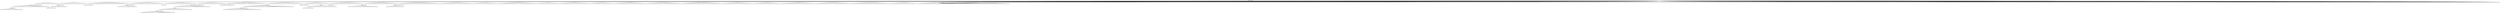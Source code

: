 digraph g {
	"59" -> "60";
	"60" [color=indianred1, style=filled, label="1"];
	"58" -> "59";
	"59" [label="33"];
	"57" -> "58";
	"58" [color=indianred1, style=filled, label="15"];
	"56" -> "57";
	"57" [label="1"];
	"52" -> "53";
	"53" [label="3"];
	"51" -> "52";
	"52" [color=indianred1, style=filled, label="22"];
	"50" -> "51";
	"51" [label="5"];
	"48" -> "49";
	"49" [label="27"];
	"46" -> "47";
	"47" [color=indianred1, style=filled, label="10"];
	"45" -> "46";
	"46" [label="49"];
	"42" -> "43";
	"43" [label="48"];
	"40" -> "41";
	"41" [color=indianred1, style=filled, label="2"];
	"39" -> "40";
	"40" [label="45"];
	"38" -> "39";
	"39" [color=indianred1, style=filled, label="43"];
	"37" -> "38";
	"38" [label="2"];
	"36" -> "37";
	"37" [color=indianred1, style=filled, label="11"];
	"34" -> "35";
	"35" [label="9"];
	"34" -> "36";
	"36" [label="43"];
	"30" -> "31";
	"31" [label="42"];
	"24" -> "25";
	"25" [color=indianred1, style=filled, label="12"];
	"23" -> "24";
	"24" [label="18"];
	"22" -> "23";
	"23" [color=indianred1, style=filled, label="8"];
	"21" -> "22";
	"22" [label="12"];
	"16" -> "17";
	"17" [label="6"];
	"9" -> "10";
	"10" [label="16"];
	"8" -> "9";
	"9" [color=indianred1, style=filled, label="25"];
	"8" -> "11";
	"11" [label="28"];
	"7" -> "8";
	"8" [label="29"];
	"5" -> "6";
	"6" [color=indianred1, style=filled, label="38"];
	"4" -> "5";
	"5" [label="32"];
	"2" -> "3";
	"3" [color=indianred1, style=filled, label="30"];
	"1" -> "2";
	"2" [label="17"];
	"0" -> "1";
	"1" [label="30"];
	"0" -> "4";
	"4" [label="38"];
	"0" -> "7";
	"7" [label="25"];
	"0" -> "12";
	"12" [label="4"];
	"0" -> "13";
	"13" [label="21"];
	"0" -> "14";
	"14" [label="39"];
	"0" -> "15";
	"15" [label="24"];
	"0" -> "16";
	"16" [label="13"];
	"0" -> "18";
	"18" [label="37"];
	"0" -> "19";
	"19" [label="7"];
	"0" -> "20";
	"20" [label="20"];
	"0" -> "21";
	"21" [label="8"];
	"0" -> "26";
	"26" [label="40"];
	"0" -> "27";
	"27" [label="19"];
	"0" -> "28";
	"28" [label="35"];
	"0" -> "29";
	"29" [label="46"];
	"0" -> "30";
	"30" [label="23"];
	"0" -> "32";
	"32" [label="26"];
	"0" -> "33";
	"33" [label="36"];
	"0" -> "34";
	"34" [label="11"];
	"0" -> "42";
	"42" [label="47"];
	"0" -> "44";
	"44" [label="14"];
	"0" -> "45";
	"45" [label="10"];
	"0" -> "48";
	"48" [label="50"];
	"0" -> "50";
	"50" [label="22"];
	"0" -> "54";
	"54" [label="34"];
	"0" -> "55";
	"55" [label="41"];
	"0" -> "56";
	"56" [label="15"];
	"0" -> "61";
	"61" [label="31"];
	"0" -> "62";
	"62" [label="44"];
	"0" [label="germline"];
	"0" -> "cell1";
	"cell1" [shape=box];
	"0" -> "cell2";
	"cell2" [shape=box];
	"3" -> "cell3";
	"cell3" [shape=box];
	"0" -> "cell4";
	"cell4" [shape=box];
	"0" -> "cell5";
	"cell5" [shape=box];
	"55" -> "cell6";
	"cell6" [shape=box];
	"0" -> "cell7";
	"cell7" [shape=box];
	"55" -> "cell8";
	"cell8" [shape=box];
	"0" -> "cell9";
	"cell9" [shape=box];
	"4" -> "cell10";
	"cell10" [shape=box];
	"0" -> "cell11";
	"cell11" [shape=box];
	"14" -> "cell12";
	"cell12" [shape=box];
	"58" -> "cell13";
	"cell13" [shape=box];
	"19" -> "cell14";
	"cell14" [shape=box];
	"0" -> "cell15";
	"cell15" [shape=box];
	"15" -> "cell16";
	"cell16" [shape=box];
	"29" -> "cell17";
	"cell17" [shape=box];
	"0" -> "cell18";
	"cell18" [shape=box];
	"54" -> "cell19";
	"cell19" [shape=box];
	"47" -> "cell20";
	"cell20" [shape=box];
	"0" -> "cell21";
	"cell21" [shape=box];
	"0" -> "cell22";
	"cell22" [shape=box];
	"0" -> "cell23";
	"cell23" [shape=box];
	"0" -> "cell24";
	"cell24" [shape=box];
	"0" -> "cell25";
	"cell25" [shape=box];
	"0" -> "cell26";
	"cell26" [shape=box];
	"0" -> "cell27";
	"cell27" [shape=box];
	"0" -> "cell28";
	"cell28" [shape=box];
	"0" -> "cell29";
	"cell29" [shape=box];
	"44" -> "cell30";
	"cell30" [shape=box];
	"0" -> "cell31";
	"cell31" [shape=box];
	"9" -> "cell32";
	"cell32" [shape=box];
	"23" -> "cell33";
	"cell33" [shape=box];
	"0" -> "cell34";
	"cell34" [shape=box];
	"0" -> "cell35";
	"cell35" [shape=box];
	"0" -> "cell36";
	"cell36" [shape=box];
	"37" -> "cell37";
	"cell37" [shape=box];
	"0" -> "cell38";
	"cell38" [shape=box];
	"29" -> "cell39";
	"cell39" [shape=box];
	"0" -> "cell40";
	"cell40" [shape=box];
	"0" -> "cell41";
	"cell41" [shape=box];
	"19" -> "cell42";
	"cell42" [shape=box];
	"0" -> "cell43";
	"cell43" [shape=box];
	"0" -> "cell44";
	"cell44" [shape=box];
	"25" -> "cell45";
	"cell45" [shape=box];
	"55" -> "cell46";
	"cell46" [shape=box];
	"44" -> "cell47";
	"cell47" [shape=box];
	"0" -> "cell48";
	"cell48" [shape=box];
	"42" -> "cell49";
	"cell49" [shape=box];
	"18" -> "cell50";
	"cell50" [shape=box];
	"44" -> "cell51";
	"cell51" [shape=box];
	"0" -> "cell52";
	"cell52" [shape=box];
	"0" -> "cell53";
	"cell53" [shape=box];
	"55" -> "cell54";
	"cell54" [shape=box];
	"54" -> "cell55";
	"cell55" [shape=box];
	"49" -> "cell56";
	"cell56" [shape=box];
	"31" -> "cell57";
	"cell57" [shape=box];
	"0" -> "cell58";
	"cell58" [shape=box];
	"13" -> "cell59";
	"cell59" [shape=box];
	"0" -> "cell60";
	"cell60" [shape=box];
	"0" -> "cell61";
	"cell61" [shape=box];
	"0" -> "cell62";
	"cell62" [shape=box];
	"39" -> "cell63";
	"cell63" [shape=box];
	"43" -> "cell64";
	"cell64" [shape=box];
	"23" -> "cell65";
	"cell65" [shape=box];
	"3" -> "cell66";
	"cell66" [shape=box];
	"13" -> "cell67";
	"cell67" [shape=box];
	"9" -> "cell68";
	"cell68" [shape=box];
	"0" -> "cell69";
	"cell69" [shape=box];
	"27" -> "cell70";
	"cell70" [shape=box];
	"4" -> "cell71";
	"cell71" [shape=box];
	"62" -> "cell72";
	"cell72" [shape=box];
	"47" -> "cell73";
	"cell73" [shape=box];
	"0" -> "cell74";
	"cell74" [shape=box];
	"0" -> "cell75";
	"cell75" [shape=box];
	"62" -> "cell76";
	"cell76" [shape=box];
	"0" -> "cell77";
	"cell77" [shape=box];
	"9" -> "cell78";
	"cell78" [shape=box];
	"13" -> "cell79";
	"cell79" [shape=box];
	"39" -> "cell80";
	"cell80" [shape=box];
	"15" -> "cell81";
	"cell81" [shape=box];
	"0" -> "cell82";
	"cell82" [shape=box];
	"0" -> "cell83";
	"cell83" [shape=box];
	"0" -> "cell84";
	"cell84" [shape=box];
	"0" -> "cell85";
	"cell85" [shape=box];
	"0" -> "cell86";
	"cell86" [shape=box];
	"33" -> "cell87";
	"cell87" [shape=box];
	"7" -> "cell88";
	"cell88" [shape=box];
	"0" -> "cell89";
	"cell89" [shape=box];
	"0" -> "cell90";
	"cell90" [shape=box];
	"0" -> "cell91";
	"cell91" [shape=box];
	"0" -> "cell92";
	"cell92" [shape=box];
	"0" -> "cell93";
	"cell93" [shape=box];
	"15" -> "cell94";
	"cell94" [shape=box];
	"0" -> "cell95";
	"cell95" [shape=box];
	"0" -> "cell96";
	"cell96" [shape=box];
	"47" -> "cell97";
	"cell97" [shape=box];
	"27" -> "cell98";
	"cell98" [shape=box];
	"45" -> "cell99";
	"cell99" [shape=box];
	"0" -> "cell100";
	"cell100" [shape=box];
	"34" -> "cell101";
	"cell101" [shape=box];
	"0" -> "cell102";
	"cell102" [shape=box];
	"21" -> "cell103";
	"cell103" [shape=box];
	"0" -> "cell104";
	"cell104" [shape=box];
	"0" -> "cell105";
	"cell105" [shape=box];
	"0" -> "cell106";
	"cell106" [shape=box];
	"39" -> "cell107";
	"cell107" [shape=box];
	"44" -> "cell108";
	"cell108" [shape=box];
	"37" -> "cell109";
	"cell109" [shape=box];
	"0" -> "cell110";
	"cell110" [shape=box];
	"0" -> "cell111";
	"cell111" [shape=box];
	"7" -> "cell112";
	"cell112" [shape=box];
	"27" -> "cell113";
	"cell113" [shape=box];
	"0" -> "cell114";
	"cell114" [shape=box];
	"34" -> "cell115";
	"cell115" [shape=box];
	"0" -> "cell116";
	"cell116" [shape=box];
	"33" -> "cell117";
	"cell117" [shape=box];
	"33" -> "cell118";
	"cell118" [shape=box];
	"13" -> "cell119";
	"cell119" [shape=box];
	"27" -> "cell120";
	"cell120" [shape=box];
	"45" -> "cell121";
	"cell121" [shape=box];
	"0" -> "cell122";
	"cell122" [shape=box];
	"61" -> "cell123";
	"cell123" [shape=box];
	"43" -> "cell124";
	"cell124" [shape=box];
	"32" -> "cell125";
	"cell125" [shape=box];
	"0" -> "cell126";
	"cell126" [shape=box];
	"0" -> "cell127";
	"cell127" [shape=box];
	"42" -> "cell128";
	"cell128" [shape=box];
	"0" -> "cell129";
	"cell129" [shape=box];
	"0" -> "cell130";
	"cell130" [shape=box];
	"4" -> "cell131";
	"cell131" [shape=box];
	"55" -> "cell132";
	"cell132" [shape=box];
	"0" -> "cell133";
	"cell133" [shape=box];
	"20" -> "cell134";
	"cell134" [shape=box];
	"27" -> "cell135";
	"cell135" [shape=box];
	"0" -> "cell136";
	"cell136" [shape=box];
	"0" -> "cell137";
	"cell137" [shape=box];
	"47" -> "cell138";
	"cell138" [shape=box];
	"50" -> "cell139";
	"cell139" [shape=box];
	"0" -> "cell140";
	"cell140" [shape=box];
	"0" -> "cell141";
	"cell141" [shape=box];
	"18" -> "cell142";
	"cell142" [shape=box];
	"0" -> "cell143";
	"cell143" [shape=box];
	"26" -> "cell144";
	"cell144" [shape=box];
	"48" -> "cell145";
	"cell145" [shape=box];
	"0" -> "cell146";
	"cell146" [shape=box];
	"0" -> "cell147";
	"cell147" [shape=box];
	"0" -> "cell148";
	"cell148" [shape=box];
	"0" -> "cell149";
	"cell149" [shape=box];
	"0" -> "cell150";
	"cell150" [shape=box];
	"36" -> "cell151";
	"cell151" [shape=box];
	"0" -> "cell152";
	"cell152" [shape=box];
	"0" -> "cell153";
	"cell153" [shape=box];
	"0" -> "cell154";
	"cell154" [shape=box];
	"7" -> "cell155";
	"cell155" [shape=box];
	"0" -> "cell156";
	"cell156" [shape=box];
	"50" -> "cell157";
	"cell157" [shape=box];
	"0" -> "cell158";
	"cell158" [shape=box];
	"0" -> "cell159";
	"cell159" [shape=box];
	"0" -> "cell160";
	"cell160" [shape=box];
	"0" -> "cell161";
	"cell161" [shape=box];
	"32" -> "cell162";
	"cell162" [shape=box];
	"37" -> "cell163";
	"cell163" [shape=box];
	"57" -> "cell164";
	"cell164" [shape=box];
	"30" -> "cell165";
	"cell165" [shape=box];
	"45" -> "cell166";
	"cell166" [shape=box];
	"0" -> "cell167";
	"cell167" [shape=box];
	"0" -> "cell168";
	"cell168" [shape=box];
	"0" -> "cell169";
	"cell169" [shape=box];
	"0" -> "cell170";
	"cell170" [shape=box];
	"20" -> "cell171";
	"cell171" [shape=box];
	"34" -> "cell172";
	"cell172" [shape=box];
	"0" -> "cell173";
	"cell173" [shape=box];
	"54" -> "cell174";
	"cell174" [shape=box];
	"44" -> "cell175";
	"cell175" [shape=box];
	"9" -> "cell176";
	"cell176" [shape=box];
	"19" -> "cell177";
	"cell177" [shape=box];
	"55" -> "cell178";
	"cell178" [shape=box];
	"0" -> "cell179";
	"cell179" [shape=box];
	"0" -> "cell180";
	"cell180" [shape=box];
	"0" -> "cell181";
	"cell181" [shape=box];
	"19" -> "cell182";
	"cell182" [shape=box];
	"52" -> "cell183";
	"cell183" [shape=box];
	"23" -> "cell184";
	"cell184" [shape=box];
	"26" -> "cell185";
	"cell185" [shape=box];
	"21" -> "cell186";
	"cell186" [shape=box];
	"6" -> "cell187";
	"cell187" [shape=box];
	"6" -> "cell188";
	"cell188" [shape=box];
	"27" -> "cell189";
	"cell189" [shape=box];
	"0" -> "cell190";
	"cell190" [shape=box];
	"0" -> "cell191";
	"cell191" [shape=box];
	"0" -> "cell192";
	"cell192" [shape=box];
	"55" -> "cell193";
	"cell193" [shape=box];
	"1" -> "cell194";
	"cell194" [shape=box];
	"28" -> "cell195";
	"cell195" [shape=box];
	"0" -> "cell196";
	"cell196" [shape=box];
	"58" -> "cell197";
	"cell197" [shape=box];
	"1" -> "cell198";
	"cell198" [shape=box];
	"0" -> "cell199";
	"cell199" [shape=box];
	"23" -> "cell200";
	"cell200" [shape=box];
	"0" -> "cell201";
	"cell201" [shape=box];
	"39" -> "cell202";
	"cell202" [shape=box];
	"0" -> "cell203";
	"cell203" [shape=box];
	"0" -> "cell204";
	"cell204" [shape=box];
	"48" -> "cell205";
	"cell205" [shape=box];
	"1" -> "cell206";
	"cell206" [shape=box];
	"0" -> "cell207";
	"cell207" [shape=box];
	"0" -> "cell208";
	"cell208" [shape=box];
	"0" -> "cell209";
	"cell209" [shape=box];
	"0" -> "cell210";
	"cell210" [shape=box];
	"0" -> "cell211";
	"cell211" [shape=box];
	"0" -> "cell212";
	"cell212" [shape=box];
	"0" -> "cell213";
	"cell213" [shape=box];
	"0" -> "cell214";
	"cell214" [shape=box];
	"47" -> "cell215";
	"cell215" [shape=box];
	"51" -> "cell216";
	"cell216" [shape=box];
	"0" -> "cell217";
	"cell217" [shape=box];
	"28" -> "cell218";
	"cell218" [shape=box];
	"0" -> "cell219";
	"cell219" [shape=box];
	"0" -> "cell220";
	"cell220" [shape=box];
	"42" -> "cell221";
	"cell221" [shape=box];
	"0" -> "cell222";
	"cell222" [shape=box];
	"0" -> "cell223";
	"cell223" [shape=box];
	"0" -> "cell224";
	"cell224" [shape=box];
	"0" -> "cell225";
	"cell225" [shape=box];
	"23" -> "cell226";
	"cell226" [shape=box];
	"0" -> "cell227";
	"cell227" [shape=box];
	"0" -> "cell228";
	"cell228" [shape=box];
	"0" -> "cell229";
	"cell229" [shape=box];
	"19" -> "cell230";
	"cell230" [shape=box];
	"34" -> "cell231";
	"cell231" [shape=box];
	"0" -> "cell232";
	"cell232" [shape=box];
	"0" -> "cell233";
	"cell233" [shape=box];
	"0" -> "cell234";
	"cell234" [shape=box];
	"0" -> "cell235";
	"cell235" [shape=box];
	"14" -> "cell236";
	"cell236" [shape=box];
	"0" -> "cell237";
	"cell237" [shape=box];
	"37" -> "cell238";
	"cell238" [shape=box];
	"4" -> "cell239";
	"cell239" [shape=box];
	"20" -> "cell240";
	"cell240" [shape=box];
	"55" -> "cell241";
	"cell241" [shape=box];
	"61" -> "cell242";
	"cell242" [shape=box];
	"0" -> "cell243";
	"cell243" [shape=box];
	"0" -> "cell244";
	"cell244" [shape=box];
	"42" -> "cell245";
	"cell245" [shape=box];
	"0" -> "cell246";
	"cell246" [shape=box];
	"0" -> "cell247";
	"cell247" [shape=box];
	"32" -> "cell248";
	"cell248" [shape=box];
	"60" -> "cell249";
	"cell249" [shape=box];
	"9" -> "cell250";
	"cell250" [shape=box];
	"61" -> "cell251";
	"cell251" [shape=box];
	"0" -> "cell252";
	"cell252" [shape=box];
	"1" -> "cell253";
	"cell253" [shape=box];
	"0" -> "cell254";
	"cell254" [shape=box];
	"0" -> "cell255";
	"cell255" [shape=box];
	"0" -> "cell256";
	"cell256" [shape=box];
	"0" -> "cell257";
	"cell257" [shape=box];
	"4" -> "cell258";
	"cell258" [shape=box];
	"0" -> "cell259";
	"cell259" [shape=box];
	"0" -> "cell260";
	"cell260" [shape=box];
	"0" -> "cell261";
	"cell261" [shape=box];
	"53" -> "cell262";
	"cell262" [shape=box];
	"57" -> "cell263";
	"cell263" [shape=box];
	"0" -> "cell264";
	"cell264" [shape=box];
	"0" -> "cell265";
	"cell265" [shape=box];
	"58" -> "cell266";
	"cell266" [shape=box];
	"13" -> "cell267";
	"cell267" [shape=box];
	"31" -> "cell268";
	"cell268" [shape=box];
	"52" -> "cell269";
	"cell269" [shape=box];
	"0" -> "cell270";
	"cell270" [shape=box];
	"48" -> "cell271";
	"cell271" [shape=box];
	"39" -> "cell272";
	"cell272" [shape=box];
	"55" -> "cell273";
	"cell273" [shape=box];
	"0" -> "cell274";
	"cell274" [shape=box];
	"0" -> "cell275";
	"cell275" [shape=box];
	"3" -> "cell276";
	"cell276" [shape=box];
	"57" -> "cell277";
	"cell277" [shape=box];
	"0" -> "cell278";
	"cell278" [shape=box];
	"32" -> "cell279";
	"cell279" [shape=box];
	"0" -> "cell280";
	"cell280" [shape=box];
	"12" -> "cell281";
	"cell281" [shape=box];
	"48" -> "cell282";
	"cell282" [shape=box];
	"48" -> "cell283";
	"cell283" [shape=box];
	"0" -> "cell284";
	"cell284" [shape=box];
	"0" -> "cell285";
	"cell285" [shape=box];
	"0" -> "cell286";
	"cell286" [shape=box];
	"2" -> "cell287";
	"cell287" [shape=box];
	"0" -> "cell288";
	"cell288" [shape=box];
	"0" -> "cell289";
	"cell289" [shape=box];
	"0" -> "cell290";
	"cell290" [shape=box];
	"0" -> "cell291";
	"cell291" [shape=box];
	"12" -> "cell292";
	"cell292" [shape=box];
	"15" -> "cell293";
	"cell293" [shape=box];
	"30" -> "cell294";
	"cell294" [shape=box];
	"0" -> "cell295";
	"cell295" [shape=box];
	"1" -> "cell296";
	"cell296" [shape=box];
	"28" -> "cell297";
	"cell297" [shape=box];
	"0" -> "cell298";
	"cell298" [shape=box];
	"31" -> "cell299";
	"cell299" [shape=box];
	"30" -> "cell300";
	"cell300" [shape=box];
	"0" -> "cell301";
	"cell301" [shape=box];
	"0" -> "cell302";
	"cell302" [shape=box];
	"0" -> "cell303";
	"cell303" [shape=box];
	"28" -> "cell304";
	"cell304" [shape=box];
	"18" -> "cell305";
	"cell305" [shape=box];
	"3" -> "cell306";
	"cell306" [shape=box];
	"0" -> "cell307";
	"cell307" [shape=box];
	"0" -> "cell308";
	"cell308" [shape=box];
	"0" -> "cell309";
	"cell309" [shape=box];
	"0" -> "cell310";
	"cell310" [shape=box];
	"42" -> "cell311";
	"cell311" [shape=box];
	"0" -> "cell312";
	"cell312" [shape=box];
	"55" -> "cell313";
	"cell313" [shape=box];
	"12" -> "cell314";
	"cell314" [shape=box];
	"0" -> "cell315";
	"cell315" [shape=box];
	"40" -> "cell316";
	"cell316" [shape=box];
	"30" -> "cell317";
	"cell317" [shape=box];
	"62" -> "cell318";
	"cell318" [shape=box];
	"0" -> "cell319";
	"cell319" [shape=box];
	"48" -> "cell320";
	"cell320" [shape=box];
	"42" -> "cell321";
	"cell321" [shape=box];
	"0" -> "cell322";
	"cell322" [shape=box];
	"0" -> "cell323";
	"cell323" [shape=box];
	"0" -> "cell324";
	"cell324" [shape=box];
	"32" -> "cell325";
	"cell325" [shape=box];
	"0" -> "cell326";
	"cell326" [shape=box];
	"0" -> "cell327";
	"cell327" [shape=box];
	"0" -> "cell328";
	"cell328" [shape=box];
	"59" -> "cell329";
	"cell329" [shape=box];
	"0" -> "cell330";
	"cell330" [shape=box];
	"0" -> "cell331";
	"cell331" [shape=box];
	"54" -> "cell332";
	"cell332" [shape=box];
	"33" -> "cell333";
	"cell333" [shape=box];
	"16" -> "cell334";
	"cell334" [shape=box];
	"0" -> "cell335";
	"cell335" [shape=box];
	"27" -> "cell336";
	"cell336" [shape=box];
	"15" -> "cell337";
	"cell337" [shape=box];
	"0" -> "cell338";
	"cell338" [shape=box];
	"37" -> "cell339";
	"cell339" [shape=box];
	"0" -> "cell340";
	"cell340" [shape=box];
	"0" -> "cell341";
	"cell341" [shape=box];
	"32" -> "cell342";
	"cell342" [shape=box];
	"0" -> "cell343";
	"cell343" [shape=box];
	"0" -> "cell344";
	"cell344" [shape=box];
	"0" -> "cell345";
	"cell345" [shape=box];
	"12" -> "cell346";
	"cell346" [shape=box];
	"18" -> "cell347";
	"cell347" [shape=box];
	"0" -> "cell348";
	"cell348" [shape=box];
	"54" -> "cell349";
	"cell349" [shape=box];
	"16" -> "cell350";
	"cell350" [shape=box];
	"0" -> "cell351";
	"cell351" [shape=box];
	"0" -> "cell352";
	"cell352" [shape=box];
	"48" -> "cell353";
	"cell353" [shape=box];
	"0" -> "cell354";
	"cell354" [shape=box];
	"50" -> "cell355";
	"cell355" [shape=box];
	"16" -> "cell356";
	"cell356" [shape=box];
	"26" -> "cell357";
	"cell357" [shape=box];
	"17" -> "cell358";
	"cell358" [shape=box];
	"0" -> "cell359";
	"cell359" [shape=box];
	"19" -> "cell360";
	"cell360" [shape=box];
	"28" -> "cell361";
	"cell361" [shape=box];
	"0" -> "cell362";
	"cell362" [shape=box];
	"1" -> "cell363";
	"cell363" [shape=box];
	"45" -> "cell364";
	"cell364" [shape=box];
	"0" -> "cell365";
	"cell365" [shape=box];
	"55" -> "cell366";
	"cell366" [shape=box];
	"18" -> "cell367";
	"cell367" [shape=box];
	"0" -> "cell368";
	"cell368" [shape=box];
	"30" -> "cell369";
	"cell369" [shape=box];
	"0" -> "cell370";
	"cell370" [shape=box];
	"7" -> "cell371";
	"cell371" [shape=box];
	"0" -> "cell372";
	"cell372" [shape=box];
	"30" -> "cell373";
	"cell373" [shape=box];
	"37" -> "cell374";
	"cell374" [shape=box];
	"0" -> "cell375";
	"cell375" [shape=box];
	"0" -> "cell376";
	"cell376" [shape=box];
	"0" -> "cell377";
	"cell377" [shape=box];
	"0" -> "cell378";
	"cell378" [shape=box];
	"0" -> "cell379";
	"cell379" [shape=box];
	"0" -> "cell380";
	"cell380" [shape=box];
	"39" -> "cell381";
	"cell381" [shape=box];
	"0" -> "cell382";
	"cell382" [shape=box];
	"39" -> "cell383";
	"cell383" [shape=box];
	"6" -> "cell384";
	"cell384" [shape=box];
	"0" -> "cell385";
	"cell385" [shape=box];
	"0" -> "cell386";
	"cell386" [shape=box];
	"0" -> "cell387";
	"cell387" [shape=box];
	"0" -> "cell388";
	"cell388" [shape=box];
	"0" -> "cell389";
	"cell389" [shape=box];
	"45" -> "cell390";
	"cell390" [shape=box];
	"10" -> "cell391";
	"cell391" [shape=box];
	"50" -> "cell392";
	"cell392" [shape=box];
	"0" -> "cell393";
	"cell393" [shape=box];
	"0" -> "cell394";
	"cell394" [shape=box];
	"0" -> "cell395";
	"cell395" [shape=box];
	"0" -> "cell396";
	"cell396" [shape=box];
	"0" -> "cell397";
	"cell397" [shape=box];
	"0" -> "cell398";
	"cell398" [shape=box];
	"0" -> "cell399";
	"cell399" [shape=box];
	"0" -> "cell400";
	"cell400" [shape=box];
	"0" -> "cell401";
	"cell401" [shape=box];
	"0" -> "cell402";
	"cell402" [shape=box];
	"52" -> "cell403";
	"cell403" [shape=box];
	"23" -> "cell404";
	"cell404" [shape=box];
	"0" -> "cell405";
	"cell405" [shape=box];
	"0" -> "cell406";
	"cell406" [shape=box];
	"37" -> "cell407";
	"cell407" [shape=box];
	"0" -> "cell408";
	"cell408" [shape=box];
	"50" -> "cell409";
	"cell409" [shape=box];
	"0" -> "cell410";
	"cell410" [shape=box];
	"0" -> "cell411";
	"cell411" [shape=box];
	"1" -> "cell412";
	"cell412" [shape=box];
	"26" -> "cell413";
	"cell413" [shape=box];
	"0" -> "cell414";
	"cell414" [shape=box];
	"20" -> "cell415";
	"cell415" [shape=box];
	"0" -> "cell416";
	"cell416" [shape=box];
	"0" -> "cell417";
	"cell417" [shape=box];
	"0" -> "cell418";
	"cell418" [shape=box];
	"0" -> "cell419";
	"cell419" [shape=box];
	"60" -> "cell420";
	"cell420" [shape=box];
	"0" -> "cell421";
	"cell421" [shape=box];
	"46" -> "cell422";
	"cell422" [shape=box];
	"42" -> "cell423";
	"cell423" [shape=box];
	"0" -> "cell424";
	"cell424" [shape=box];
	"25" -> "cell425";
	"cell425" [shape=box];
	"61" -> "cell426";
	"cell426" [shape=box];
	"58" -> "cell427";
	"cell427" [shape=box];
	"1" -> "cell428";
	"cell428" [shape=box];
	"0" -> "cell429";
	"cell429" [shape=box];
	"52" -> "cell430";
	"cell430" [shape=box];
	"0" -> "cell431";
	"cell431" [shape=box];
	"48" -> "cell432";
	"cell432" [shape=box];
	"44" -> "cell433";
	"cell433" [shape=box];
	"0" -> "cell434";
	"cell434" [shape=box];
	"0" -> "cell435";
	"cell435" [shape=box];
	"31" -> "cell436";
	"cell436" [shape=box];
	"14" -> "cell437";
	"cell437" [shape=box];
	"44" -> "cell438";
	"cell438" [shape=box];
	"4" -> "cell439";
	"cell439" [shape=box];
	"0" -> "cell440";
	"cell440" [shape=box];
	"7" -> "cell441";
	"cell441" [shape=box];
	"0" -> "cell442";
	"cell442" [shape=box];
	"60" -> "cell443";
	"cell443" [shape=box];
	"0" -> "cell444";
	"cell444" [shape=box];
	"0" -> "cell445";
	"cell445" [shape=box];
	"6" -> "cell446";
	"cell446" [shape=box];
	"0" -> "cell447";
	"cell447" [shape=box];
	"2" -> "cell448";
	"cell448" [shape=box];
	"41" -> "cell449";
	"cell449" [shape=box];
	"44" -> "cell450";
	"cell450" [shape=box];
	"58" -> "cell451";
	"cell451" [shape=box];
	"27" -> "cell452";
	"cell452" [shape=box];
	"0" -> "cell453";
	"cell453" [shape=box];
	"0" -> "cell454";
	"cell454" [shape=box];
	"34" -> "cell455";
	"cell455" [shape=box];
	"0" -> "cell456";
	"cell456" [shape=box];
	"0" -> "cell457";
	"cell457" [shape=box];
	"0" -> "cell458";
	"cell458" [shape=box];
	"0" -> "cell459";
	"cell459" [shape=box];
	"45" -> "cell460";
	"cell460" [shape=box];
	"0" -> "cell461";
	"cell461" [shape=box];
	"41" -> "cell462";
	"cell462" [shape=box];
	"0" -> "cell463";
	"cell463" [shape=box];
	"31" -> "cell464";
	"cell464" [shape=box];
	"0" -> "cell465";
	"cell465" [shape=box];
	"0" -> "cell466";
	"cell466" [shape=box];
	"58" -> "cell467";
	"cell467" [shape=box];
	"0" -> "cell468";
	"cell468" [shape=box];
	"0" -> "cell469";
	"cell469" [shape=box];
	"0" -> "cell470";
	"cell470" [shape=box];
	"32" -> "cell471";
	"cell471" [shape=box];
	"5" -> "cell472";
	"cell472" [shape=box];
	"0" -> "cell473";
	"cell473" [shape=box];
	"26" -> "cell474";
	"cell474" [shape=box];
	"0" -> "cell475";
	"cell475" [shape=box];
	"42" -> "cell476";
	"cell476" [shape=box];
	"24" -> "cell477";
	"cell477" [shape=box];
	"0" -> "cell478";
	"cell478" [shape=box];
	"58" -> "cell479";
	"cell479" [shape=box];
	"0" -> "cell480";
	"cell480" [shape=box];
	"0" -> "cell481";
	"cell481" [shape=box];
	"44" -> "cell482";
	"cell482" [shape=box];
	"0" -> "cell483";
	"cell483" [shape=box];
	"0" -> "cell484";
	"cell484" [shape=box];
	"30" -> "cell485";
	"cell485" [shape=box];
	"62" -> "cell486";
	"cell486" [shape=box];
	"58" -> "cell487";
	"cell487" [shape=box];
	"0" -> "cell488";
	"cell488" [shape=box];
	"0" -> "cell489";
	"cell489" [shape=box];
	"0" -> "cell490";
	"cell490" [shape=box];
	"37" -> "cell491";
	"cell491" [shape=box];
	"0" -> "cell492";
	"cell492" [shape=box];
	"0" -> "cell493";
	"cell493" [shape=box];
	"0" -> "cell494";
	"cell494" [shape=box];
	"0" -> "cell495";
	"cell495" [shape=box];
	"0" -> "cell496";
	"cell496" [shape=box];
	"25" -> "cell497";
	"cell497" [shape=box];
	"41" -> "cell498";
	"cell498" [shape=box];
	"20" -> "cell499";
	"cell499" [shape=box];
	"0" -> "cell500";
	"cell500" [shape=box];
	"37" -> "cell501";
	"cell501" [shape=box];
	"0" -> "cell502";
	"cell502" [shape=box];
	"54" -> "cell503";
	"cell503" [shape=box];
	"0" -> "cell504";
	"cell504" [shape=box];
	"0" -> "cell505";
	"cell505" [shape=box];
	"0" -> "cell506";
	"cell506" [shape=box];
	"19" -> "cell507";
	"cell507" [shape=box];
	"0" -> "cell508";
	"cell508" [shape=box];
	"0" -> "cell509";
	"cell509" [shape=box];
	"7" -> "cell510";
	"cell510" [shape=box];
	"6" -> "cell511";
	"cell511" [shape=box];
	"0" -> "cell512";
	"cell512" [shape=box];
	"0" -> "cell513";
	"cell513" [shape=box];
	"0" -> "cell514";
	"cell514" [shape=box];
	"47" -> "cell515";
	"cell515" [shape=box];
	"34" -> "cell516";
	"cell516" [shape=box];
	"0" -> "cell517";
	"cell517" [shape=box];
	"0" -> "cell518";
	"cell518" [shape=box];
	"56" -> "cell519";
	"cell519" [shape=box];
	"0" -> "cell520";
	"cell520" [shape=box];
	"58" -> "cell521";
	"cell521" [shape=box];
	"14" -> "cell522";
	"cell522" [shape=box];
	"0" -> "cell523";
	"cell523" [shape=box];
	"27" -> "cell524";
	"cell524" [shape=box];
	"0" -> "cell525";
	"cell525" [shape=box];
	"19" -> "cell526";
	"cell526" [shape=box];
	"56" -> "cell527";
	"cell527" [shape=box];
	"0" -> "cell528";
	"cell528" [shape=box];
	"0" -> "cell529";
	"cell529" [shape=box];
	"45" -> "cell530";
	"cell530" [shape=box];
	"9" -> "cell531";
	"cell531" [shape=box];
	"12" -> "cell532";
	"cell532" [shape=box];
	"0" -> "cell533";
	"cell533" [shape=box];
	"0" -> "cell534";
	"cell534" [shape=box];
	"16" -> "cell535";
	"cell535" [shape=box];
	"1" -> "cell536";
	"cell536" [shape=box];
	"29" -> "cell537";
	"cell537" [shape=box];
	"0" -> "cell538";
	"cell538" [shape=box];
	"0" -> "cell539";
	"cell539" [shape=box];
	"12" -> "cell540";
	"cell540" [shape=box];
	"2" -> "cell541";
	"cell541" [shape=box];
	"28" -> "cell542";
	"cell542" [shape=box];
	"0" -> "cell543";
	"cell543" [shape=box];
	"0" -> "cell544";
	"cell544" [shape=box];
	"0" -> "cell545";
	"cell545" [shape=box];
	"0" -> "cell546";
	"cell546" [shape=box];
	"50" -> "cell547";
	"cell547" [shape=box];
	"62" -> "cell548";
	"cell548" [shape=box];
	"0" -> "cell549";
	"cell549" [shape=box];
	"0" -> "cell550";
	"cell550" [shape=box];
	"32" -> "cell551";
	"cell551" [shape=box];
	"50" -> "cell552";
	"cell552" [shape=box];
	"0" -> "cell553";
	"cell553" [shape=box];
	"41" -> "cell554";
	"cell554" [shape=box];
	"20" -> "cell555";
	"cell555" [shape=box];
	"0" -> "cell556";
	"cell556" [shape=box];
	"37" -> "cell557";
	"cell557" [shape=box];
	"0" -> "cell558";
	"cell558" [shape=box];
	"0" -> "cell559";
	"cell559" [shape=box];
	"56" -> "cell560";
	"cell560" [shape=box];
	"0" -> "cell561";
	"cell561" [shape=box];
	"0" -> "cell562";
	"cell562" [shape=box];
	"30" -> "cell563";
	"cell563" [shape=box];
	"0" -> "cell564";
	"cell564" [shape=box];
	"19" -> "cell565";
	"cell565" [shape=box];
	"0" -> "cell566";
	"cell566" [shape=box];
	"28" -> "cell567";
	"cell567" [shape=box];
	"0" -> "cell568";
	"cell568" [shape=box];
	"0" -> "cell569";
	"cell569" [shape=box];
	"0" -> "cell570";
	"cell570" [shape=box];
	"0" -> "cell571";
	"cell571" [shape=box];
	"9" -> "cell572";
	"cell572" [shape=box];
	"26" -> "cell573";
	"cell573" [shape=box];
	"0" -> "cell574";
	"cell574" [shape=box];
	"0" -> "cell575";
	"cell575" [shape=box];
	"0" -> "cell576";
	"cell576" [shape=box];
	"0" -> "cell577";
	"cell577" [shape=box];
	"0" -> "cell578";
	"cell578" [shape=box];
	"0" -> "cell579";
	"cell579" [shape=box];
	"42" -> "cell580";
	"cell580" [shape=box];
	"4" -> "cell581";
	"cell581" [shape=box];
	"0" -> "cell582";
	"cell582" [shape=box];
	"0" -> "cell583";
	"cell583" [shape=box];
	"0" -> "cell584";
	"cell584" [shape=box];
	"1" -> "cell585";
	"cell585" [shape=box];
	"0" -> "cell586";
	"cell586" [shape=box];
	"0" -> "cell587";
	"cell587" [shape=box];
	"0" -> "cell588";
	"cell588" [shape=box];
	"21" -> "cell589";
	"cell589" [shape=box];
	"27" -> "cell590";
	"cell590" [shape=box];
	"0" -> "cell591";
	"cell591" [shape=box];
	"55" -> "cell592";
	"cell592" [shape=box];
	"0" -> "cell593";
	"cell593" [shape=box];
	"53" -> "cell594";
	"cell594" [shape=box];
	"25" -> "cell595";
	"cell595" [shape=box];
	"0" -> "cell596";
	"cell596" [shape=box];
	"30" -> "cell597";
	"cell597" [shape=box];
	"42" -> "cell598";
	"cell598" [shape=box];
	"0" -> "cell599";
	"cell599" [shape=box];
	"0" -> "cell600";
	"cell600" [shape=box];
	"29" -> "cell601";
	"cell601" [shape=box];
	"20" -> "cell602";
	"cell602" [shape=box];
	"48" -> "cell603";
	"cell603" [shape=box];
	"33" -> "cell604";
	"cell604" [shape=box];
	"0" -> "cell605";
	"cell605" [shape=box];
	"0" -> "cell606";
	"cell606" [shape=box];
	"0" -> "cell607";
	"cell607" [shape=box];
	"48" -> "cell608";
	"cell608" [shape=box];
	"0" -> "cell609";
	"cell609" [shape=box];
	"26" -> "cell610";
	"cell610" [shape=box];
	"0" -> "cell611";
	"cell611" [shape=box];
	"0" -> "cell612";
	"cell612" [shape=box];
	"44" -> "cell613";
	"cell613" [shape=box];
	"0" -> "cell614";
	"cell614" [shape=box];
	"41" -> "cell615";
	"cell615" [shape=box];
	"0" -> "cell616";
	"cell616" [shape=box];
	"0" -> "cell617";
	"cell617" [shape=box];
	"0" -> "cell618";
	"cell618" [shape=box];
	"0" -> "cell619";
	"cell619" [shape=box];
	"0" -> "cell620";
	"cell620" [shape=box];
	"0" -> "cell621";
	"cell621" [shape=box];
	"48" -> "cell622";
	"cell622" [shape=box];
	"0" -> "cell623";
	"cell623" [shape=box];
	"0" -> "cell624";
	"cell624" [shape=box];
	"0" -> "cell625";
	"cell625" [shape=box];
	"0" -> "cell626";
	"cell626" [shape=box];
	"44" -> "cell627";
	"cell627" [shape=box];
	"39" -> "cell628";
	"cell628" [shape=box];
	"48" -> "cell629";
	"cell629" [shape=box];
	"14" -> "cell630";
	"cell630" [shape=box];
	"0" -> "cell631";
	"cell631" [shape=box];
	"0" -> "cell632";
	"cell632" [shape=box];
	"23" -> "cell633";
	"cell633" [shape=box];
	"0" -> "cell634";
	"cell634" [shape=box];
	"16" -> "cell635";
	"cell635" [shape=box];
	"0" -> "cell636";
	"cell636" [shape=box];
	"1" -> "cell637";
	"cell637" [shape=box];
	"0" -> "cell638";
	"cell638" [shape=box];
	"0" -> "cell639";
	"cell639" [shape=box];
	"23" -> "cell640";
	"cell640" [shape=box];
	"0" -> "cell641";
	"cell641" [shape=box];
	"0" -> "cell642";
	"cell642" [shape=box];
	"12" -> "cell643";
	"cell643" [shape=box];
	"7" -> "cell644";
	"cell644" [shape=box];
	"13" -> "cell645";
	"cell645" [shape=box];
	"4" -> "cell646";
	"cell646" [shape=box];
	"28" -> "cell647";
	"cell647" [shape=box];
	"27" -> "cell648";
	"cell648" [shape=box];
	"0" -> "cell649";
	"cell649" [shape=box];
	"23" -> "cell650";
	"cell650" [shape=box];
	"0" -> "cell651";
	"cell651" [shape=box];
	"0" -> "cell652";
	"cell652" [shape=box];
	"29" -> "cell653";
	"cell653" [shape=box];
	"0" -> "cell654";
	"cell654" [shape=box];
	"60" -> "cell655";
	"cell655" [shape=box];
	"0" -> "cell656";
	"cell656" [shape=box];
	"0" -> "cell657";
	"cell657" [shape=box];
	"0" -> "cell658";
	"cell658" [shape=box];
	"0" -> "cell659";
	"cell659" [shape=box];
	"39" -> "cell660";
	"cell660" [shape=box];
	"6" -> "cell661";
	"cell661" [shape=box];
	"0" -> "cell662";
	"cell662" [shape=box];
	"0" -> "cell663";
	"cell663" [shape=box];
	"55" -> "cell664";
	"cell664" [shape=box];
	"0" -> "cell665";
	"cell665" [shape=box];
	"56" -> "cell666";
	"cell666" [shape=box];
	"0" -> "cell667";
	"cell667" [shape=box];
	"0" -> "cell668";
	"cell668" [shape=box];
	"26" -> "cell669";
	"cell669" [shape=box];
	"0" -> "cell670";
	"cell670" [shape=box];
	"21" -> "cell671";
	"cell671" [shape=box];
	"0" -> "cell672";
	"cell672" [shape=box];
	"0" -> "cell673";
	"cell673" [shape=box];
	"23" -> "cell674";
	"cell674" [shape=box];
	"21" -> "cell675";
	"cell675" [shape=box];
	"0" -> "cell676";
	"cell676" [shape=box];
	"0" -> "cell677";
	"cell677" [shape=box];
	"4" -> "cell678";
	"cell678" [shape=box];
	"30" -> "cell679";
	"cell679" [shape=box];
	"44" -> "cell680";
	"cell680" [shape=box];
	"33" -> "cell681";
	"cell681" [shape=box];
	"25" -> "cell682";
	"cell682" [shape=box];
	"0" -> "cell683";
	"cell683" [shape=box];
	"55" -> "cell684";
	"cell684" [shape=box];
	"0" -> "cell685";
	"cell685" [shape=box];
	"31" -> "cell686";
	"cell686" [shape=box];
	"0" -> "cell687";
	"cell687" [shape=box];
	"32" -> "cell688";
	"cell688" [shape=box];
	"0" -> "cell689";
	"cell689" [shape=box];
	"0" -> "cell690";
	"cell690" [shape=box];
	"0" -> "cell691";
	"cell691" [shape=box];
	"0" -> "cell692";
	"cell692" [shape=box];
	"0" -> "cell693";
	"cell693" [shape=box];
	"0" -> "cell694";
	"cell694" [shape=box];
	"0" -> "cell695";
	"cell695" [shape=box];
	"0" -> "cell696";
	"cell696" [shape=box];
	"0" -> "cell697";
	"cell697" [shape=box];
	"55" -> "cell698";
	"cell698" [shape=box];
	"0" -> "cell699";
	"cell699" [shape=box];
	"30" -> "cell700";
	"cell700" [shape=box];
	"0" -> "cell701";
	"cell701" [shape=box];
	"17" -> "cell702";
	"cell702" [shape=box];
	"44" -> "cell703";
	"cell703" [shape=box];
	"0" -> "cell704";
	"cell704" [shape=box];
	"0" -> "cell705";
	"cell705" [shape=box];
	"0" -> "cell706";
	"cell706" [shape=box];
	"25" -> "cell707";
	"cell707" [shape=box];
	"26" -> "cell708";
	"cell708" [shape=box];
	"28" -> "cell709";
	"cell709" [shape=box];
	"0" -> "cell710";
	"cell710" [shape=box];
	"42" -> "cell711";
	"cell711" [shape=box];
	"0" -> "cell712";
	"cell712" [shape=box];
	"58" -> "cell713";
	"cell713" [shape=box];
	"0" -> "cell714";
	"cell714" [shape=box];
	"0" -> "cell715";
	"cell715" [shape=box];
	"51" -> "cell716";
	"cell716" [shape=box];
	"25" -> "cell717";
	"cell717" [shape=box];
	"20" -> "cell718";
	"cell718" [shape=box];
	"4" -> "cell719";
	"cell719" [shape=box];
	"29" -> "cell720";
	"cell720" [shape=box];
	"0" -> "cell721";
	"cell721" [shape=box];
	"42" -> "cell722";
	"cell722" [shape=box];
	"17" -> "cell723";
	"cell723" [shape=box];
	"2" -> "cell724";
	"cell724" [shape=box];
	"0" -> "cell725";
	"cell725" [shape=box];
	"6" -> "cell726";
	"cell726" [shape=box];
	"45" -> "cell727";
	"cell727" [shape=box];
	"55" -> "cell728";
	"cell728" [shape=box];
	"0" -> "cell729";
	"cell729" [shape=box];
	"0" -> "cell730";
	"cell730" [shape=box];
	"48" -> "cell731";
	"cell731" [shape=box];
	"23" -> "cell732";
	"cell732" [shape=box];
	"23" -> "cell733";
	"cell733" [shape=box];
	"0" -> "cell734";
	"cell734" [shape=box];
	"55" -> "cell735";
	"cell735" [shape=box];
	"0" -> "cell736";
	"cell736" [shape=box];
	"0" -> "cell737";
	"cell737" [shape=box];
	"0" -> "cell738";
	"cell738" [shape=box];
	"39" -> "cell739";
	"cell739" [shape=box];
	"21" -> "cell740";
	"cell740" [shape=box];
	"13" -> "cell741";
	"cell741" [shape=box];
	"62" -> "cell742";
	"cell742" [shape=box];
	"25" -> "cell743";
	"cell743" [shape=box];
	"0" -> "cell744";
	"cell744" [shape=box];
	"0" -> "cell745";
	"cell745" [shape=box];
	"0" -> "cell746";
	"cell746" [shape=box];
	"0" -> "cell747";
	"cell747" [shape=box];
	"0" -> "cell748";
	"cell748" [shape=box];
	"0" -> "cell749";
	"cell749" [shape=box];
	"44" -> "cell750";
	"cell750" [shape=box];
	"4" -> "cell751";
	"cell751" [shape=box];
	"14" -> "cell752";
	"cell752" [shape=box];
	"9" -> "cell753";
	"cell753" [shape=box];
	"0" -> "cell754";
	"cell754" [shape=box];
	"0" -> "cell755";
	"cell755" [shape=box];
	"0" -> "cell756";
	"cell756" [shape=box];
	"43" -> "cell757";
	"cell757" [shape=box];
	"45" -> "cell758";
	"cell758" [shape=box];
	"0" -> "cell759";
	"cell759" [shape=box];
	"29" -> "cell760";
	"cell760" [shape=box];
	"62" -> "cell761";
	"cell761" [shape=box];
	"0" -> "cell762";
	"cell762" [shape=box];
	"37" -> "cell763";
	"cell763" [shape=box];
	"25" -> "cell764";
	"cell764" [shape=box];
	"0" -> "cell765";
	"cell765" [shape=box];
	"0" -> "cell766";
	"cell766" [shape=box];
	"0" -> "cell767";
	"cell767" [shape=box];
	"47" -> "cell768";
	"cell768" [shape=box];
	"48" -> "cell769";
	"cell769" [shape=box];
	"0" -> "cell770";
	"cell770" [shape=box];
	"15" -> "cell771";
	"cell771" [shape=box];
	"29" -> "cell772";
	"cell772" [shape=box];
	"0" -> "cell773";
	"cell773" [shape=box];
	"33" -> "cell774";
	"cell774" [shape=box];
	"0" -> "cell775";
	"cell775" [shape=box];
	"55" -> "cell776";
	"cell776" [shape=box];
	"33" -> "cell777";
	"cell777" [shape=box];
	"0" -> "cell778";
	"cell778" [shape=box];
	"0" -> "cell779";
	"cell779" [shape=box];
	"31" -> "cell780";
	"cell780" [shape=box];
	"0" -> "cell781";
	"cell781" [shape=box];
	"0" -> "cell782";
	"cell782" [shape=box];
	"0" -> "cell783";
	"cell783" [shape=box];
	"0" -> "cell784";
	"cell784" [shape=box];
	"12" -> "cell785";
	"cell785" [shape=box];
	"30" -> "cell786";
	"cell786" [shape=box];
	"32" -> "cell787";
	"cell787" [shape=box];
	"13" -> "cell788";
	"cell788" [shape=box];
	"61" -> "cell789";
	"cell789" [shape=box];
	"57" -> "cell790";
	"cell790" [shape=box];
	"30" -> "cell791";
	"cell791" [shape=box];
	"0" -> "cell792";
	"cell792" [shape=box];
	"46" -> "cell793";
	"cell793" [shape=box];
	"0" -> "cell794";
	"cell794" [shape=box];
	"0" -> "cell795";
	"cell795" [shape=box];
	"30" -> "cell796";
	"cell796" [shape=box];
	"0" -> "cell797";
	"cell797" [shape=box];
	"45" -> "cell798";
	"cell798" [shape=box];
	"0" -> "cell799";
	"cell799" [shape=box];
	"25" -> "cell800";
	"cell800" [shape=box];
	"20" -> "cell801";
	"cell801" [shape=box];
	"0" -> "cell802";
	"cell802" [shape=box];
	"23" -> "cell803";
	"cell803" [shape=box];
	"48" -> "cell804";
	"cell804" [shape=box];
	"55" -> "cell805";
	"cell805" [shape=box];
	"26" -> "cell806";
	"cell806" [shape=box];
	"0" -> "cell807";
	"cell807" [shape=box];
	"0" -> "cell808";
	"cell808" [shape=box];
	"10" -> "cell809";
	"cell809" [shape=box];
	"0" -> "cell810";
	"cell810" [shape=box];
	"14" -> "cell811";
	"cell811" [shape=box];
	"1" -> "cell812";
	"cell812" [shape=box];
	"0" -> "cell813";
	"cell813" [shape=box];
	"0" -> "cell814";
	"cell814" [shape=box];
	"20" -> "cell815";
	"cell815" [shape=box];
	"0" -> "cell816";
	"cell816" [shape=box];
	"33" -> "cell817";
	"cell817" [shape=box];
	"0" -> "cell818";
	"cell818" [shape=box];
	"0" -> "cell819";
	"cell819" [shape=box];
	"0" -> "cell820";
	"cell820" [shape=box];
	"50" -> "cell821";
	"cell821" [shape=box];
	"0" -> "cell822";
	"cell822" [shape=box];
	"0" -> "cell823";
	"cell823" [shape=box];
	"0" -> "cell824";
	"cell824" [shape=box];
	"8" -> "cell825";
	"cell825" [shape=box];
	"16" -> "cell826";
	"cell826" [shape=box];
	"0" -> "cell827";
	"cell827" [shape=box];
	"0" -> "cell828";
	"cell828" [shape=box];
	"47" -> "cell829";
	"cell829" [shape=box];
	"0" -> "cell830";
	"cell830" [shape=box];
	"0" -> "cell831";
	"cell831" [shape=box];
	"41" -> "cell832";
	"cell832" [shape=box];
	"0" -> "cell833";
	"cell833" [shape=box];
	"0" -> "cell834";
	"cell834" [shape=box];
	"7" -> "cell835";
	"cell835" [shape=box];
	"10" -> "cell836";
	"cell836" [shape=box];
	"0" -> "cell837";
	"cell837" [shape=box];
	"0" -> "cell838";
	"cell838" [shape=box];
	"23" -> "cell839";
	"cell839" [shape=box];
	"0" -> "cell840";
	"cell840" [shape=box];
	"33" -> "cell841";
	"cell841" [shape=box];
	"62" -> "cell842";
	"cell842" [shape=box];
	"9" -> "cell843";
	"cell843" [shape=box];
	"7" -> "cell844";
	"cell844" [shape=box];
	"0" -> "cell845";
	"cell845" [shape=box];
	"26" -> "cell846";
	"cell846" [shape=box];
	"0" -> "cell847";
	"cell847" [shape=box];
	"0" -> "cell848";
	"cell848" [shape=box];
	"39" -> "cell849";
	"cell849" [shape=box];
	"14" -> "cell850";
	"cell850" [shape=box];
	"0" -> "cell851";
	"cell851" [shape=box];
	"25" -> "cell852";
	"cell852" [shape=box];
	"0" -> "cell853";
	"cell853" [shape=box];
	"0" -> "cell854";
	"cell854" [shape=box];
	"0" -> "cell855";
	"cell855" [shape=box];
	"3" -> "cell856";
	"cell856" [shape=box];
	"4" -> "cell857";
	"cell857" [shape=box];
	"26" -> "cell858";
	"cell858" [shape=box];
	"2" -> "cell859";
	"cell859" [shape=box];
	"0" -> "cell860";
	"cell860" [shape=box];
	"12" -> "cell861";
	"cell861" [shape=box];
	"20" -> "cell862";
	"cell862" [shape=box];
	"0" -> "cell863";
	"cell863" [shape=box];
	"48" -> "cell864";
	"cell864" [shape=box];
	"0" -> "cell865";
	"cell865" [shape=box];
	"27" -> "cell866";
	"cell866" [shape=box];
	"0" -> "cell867";
	"cell867" [shape=box];
	"62" -> "cell868";
	"cell868" [shape=box];
	"3" -> "cell869";
	"cell869" [shape=box];
	"0" -> "cell870";
	"cell870" [shape=box];
	"8" -> "cell871";
	"cell871" [shape=box];
	"0" -> "cell872";
	"cell872" [shape=box];
	"0" -> "cell873";
	"cell873" [shape=box];
	"0" -> "cell874";
	"cell874" [shape=box];
	"0" -> "cell875";
	"cell875" [shape=box];
	"6" -> "cell876";
	"cell876" [shape=box];
	"0" -> "cell877";
	"cell877" [shape=box];
	"16" -> "cell878";
	"cell878" [shape=box];
	"0" -> "cell879";
	"cell879" [shape=box];
	"0" -> "cell880";
	"cell880" [shape=box];
	"0" -> "cell881";
	"cell881" [shape=box];
	"0" -> "cell882";
	"cell882" [shape=box];
	"37" -> "cell883";
	"cell883" [shape=box];
	"3" -> "cell884";
	"cell884" [shape=box];
	"0" -> "cell885";
	"cell885" [shape=box];
	"0" -> "cell886";
	"cell886" [shape=box];
	"0" -> "cell887";
	"cell887" [shape=box];
	"0" -> "cell888";
	"cell888" [shape=box];
	"26" -> "cell889";
	"cell889" [shape=box];
	"0" -> "cell890";
	"cell890" [shape=box];
	"55" -> "cell891";
	"cell891" [shape=box];
	"0" -> "cell892";
	"cell892" [shape=box];
	"0" -> "cell893";
	"cell893" [shape=box];
	"0" -> "cell894";
	"cell894" [shape=box];
	"0" -> "cell895";
	"cell895" [shape=box];
	"0" -> "cell896";
	"cell896" [shape=box];
	"0" -> "cell897";
	"cell897" [shape=box];
	"0" -> "cell898";
	"cell898" [shape=box];
	"29" -> "cell899";
	"cell899" [shape=box];
	"37" -> "cell900";
	"cell900" [shape=box];
	"33" -> "cell901";
	"cell901" [shape=box];
	"0" -> "cell902";
	"cell902" [shape=box];
	"41" -> "cell903";
	"cell903" [shape=box];
	"6" -> "cell904";
	"cell904" [shape=box];
	"29" -> "cell905";
	"cell905" [shape=box];
	"0" -> "cell906";
	"cell906" [shape=box];
	"56" -> "cell907";
	"cell907" [shape=box];
	"0" -> "cell908";
	"cell908" [shape=box];
	"0" -> "cell909";
	"cell909" [shape=box];
	"34" -> "cell910";
	"cell910" [shape=box];
	"54" -> "cell911";
	"cell911" [shape=box];
	"36" -> "cell912";
	"cell912" [shape=box];
	"54" -> "cell913";
	"cell913" [shape=box];
	"0" -> "cell914";
	"cell914" [shape=box];
	"0" -> "cell915";
	"cell915" [shape=box];
	"54" -> "cell916";
	"cell916" [shape=box];
	"15" -> "cell917";
	"cell917" [shape=box];
	"0" -> "cell918";
	"cell918" [shape=box];
	"0" -> "cell919";
	"cell919" [shape=box];
	"0" -> "cell920";
	"cell920" [shape=box];
	"0" -> "cell921";
	"cell921" [shape=box];
	"0" -> "cell922";
	"cell922" [shape=box];
	"0" -> "cell923";
	"cell923" [shape=box];
	"61" -> "cell924";
	"cell924" [shape=box];
	"35" -> "cell925";
	"cell925" [shape=box];
	"5" -> "cell926";
	"cell926" [shape=box];
	"0" -> "cell927";
	"cell927" [shape=box];
	"0" -> "cell928";
	"cell928" [shape=box];
	"30" -> "cell929";
	"cell929" [shape=box];
	"0" -> "cell930";
	"cell930" [shape=box];
	"0" -> "cell931";
	"cell931" [shape=box];
	"0" -> "cell932";
	"cell932" [shape=box];
	"0" -> "cell933";
	"cell933" [shape=box];
	"0" -> "cell934";
	"cell934" [shape=box];
	"42" -> "cell935";
	"cell935" [shape=box];
	"0" -> "cell936";
	"cell936" [shape=box];
	"0" -> "cell937";
	"cell937" [shape=box];
	"48" -> "cell938";
	"cell938" [shape=box];
	"0" -> "cell939";
	"cell939" [shape=box];
	"0" -> "cell940";
	"cell940" [shape=box];
	"41" -> "cell941";
	"cell941" [shape=box];
	"17" -> "cell942";
	"cell942" [shape=box];
	"0" -> "cell943";
	"cell943" [shape=box];
	"56" -> "cell944";
	"cell944" [shape=box];
	"62" -> "cell945";
	"cell945" [shape=box];
	"0" -> "cell946";
	"cell946" [shape=box];
	"16" -> "cell947";
	"cell947" [shape=box];
	"0" -> "cell948";
	"cell948" [shape=box];
	"0" -> "cell949";
	"cell949" [shape=box];
	"57" -> "cell950";
	"cell950" [shape=box];
	"0" -> "cell951";
	"cell951" [shape=box];
	"0" -> "cell952";
	"cell952" [shape=box];
	"0" -> "cell953";
	"cell953" [shape=box];
	"0" -> "cell954";
	"cell954" [shape=box];
	"14" -> "cell955";
	"cell955" [shape=box];
	"0" -> "cell956";
	"cell956" [shape=box];
	"58" -> "cell957";
	"cell957" [shape=box];
	"13" -> "cell958";
	"cell958" [shape=box];
	"47" -> "cell959";
	"cell959" [shape=box];
	"26" -> "cell960";
	"cell960" [shape=box];
	"48" -> "cell961";
	"cell961" [shape=box];
	"0" -> "cell962";
	"cell962" [shape=box];
	"37" -> "cell963";
	"cell963" [shape=box];
	"0" -> "cell964";
	"cell964" [shape=box];
	"0" -> "cell965";
	"cell965" [shape=box];
	"0" -> "cell966";
	"cell966" [shape=box];
	"0" -> "cell967";
	"cell967" [shape=box];
	"44" -> "cell968";
	"cell968" [shape=box];
	"60" -> "cell969";
	"cell969" [shape=box];
	"54" -> "cell970";
	"cell970" [shape=box];
	"18" -> "cell971";
	"cell971" [shape=box];
	"0" -> "cell972";
	"cell972" [shape=box];
	"0" -> "cell973";
	"cell973" [shape=box];
	"49" -> "cell974";
	"cell974" [shape=box];
	"0" -> "cell975";
	"cell975" [shape=box];
	"0" -> "cell976";
	"cell976" [shape=box];
	"0" -> "cell977";
	"cell977" [shape=box];
	"7" -> "cell978";
	"cell978" [shape=box];
	"0" -> "cell979";
	"cell979" [shape=box];
	"48" -> "cell980";
	"cell980" [shape=box];
	"0" -> "cell981";
	"cell981" [shape=box];
	"59" -> "cell982";
	"cell982" [shape=box];
	"47" -> "cell983";
	"cell983" [shape=box];
	"0" -> "cell984";
	"cell984" [shape=box];
	"0" -> "cell985";
	"cell985" [shape=box];
	"0" -> "cell986";
	"cell986" [shape=box];
	"0" -> "cell987";
	"cell987" [shape=box];
	"0" -> "cell988";
	"cell988" [shape=box];
	"10" -> "cell989";
	"cell989" [shape=box];
	"0" -> "cell990";
	"cell990" [shape=box];
	"0" -> "cell991";
	"cell991" [shape=box];
	"0" -> "cell992";
	"cell992" [shape=box];
	"0" -> "cell993";
	"cell993" [shape=box];
	"10" -> "cell994";
	"cell994" [shape=box];
	"0" -> "cell995";
	"cell995" [shape=box];
	"0" -> "cell996";
	"cell996" [shape=box];
	"0" -> "cell997";
	"cell997" [shape=box];
	"0" -> "cell998";
	"cell998" [shape=box];
	"0" -> "cell999";
	"cell999" [shape=box];
	"0" -> "cell1000";
	"cell1000" [shape=box];
	"0" -> "cell1001";
	"cell1001" [shape=box];
	"0" -> "cell1002";
	"cell1002" [shape=box];
	"0" -> "cell1003";
	"cell1003" [shape=box];
	"0" -> "cell1004";
	"cell1004" [shape=box];
	"0" -> "cell1005";
	"cell1005" [shape=box];
	"0" -> "cell1006";
	"cell1006" [shape=box];
	"60" -> "cell1007";
	"cell1007" [shape=box];
	"19" -> "cell1008";
	"cell1008" [shape=box];
	"0" -> "cell1009";
	"cell1009" [shape=box];
	"23" -> "cell1010";
	"cell1010" [shape=box];
	"0" -> "cell1011";
	"cell1011" [shape=box];
	"0" -> "cell1012";
	"cell1012" [shape=box];
	"25" -> "cell1013";
	"cell1013" [shape=box];
	"32" -> "cell1014";
	"cell1014" [shape=box];
	"0" -> "cell1015";
	"cell1015" [shape=box];
	"0" -> "cell1016";
	"cell1016" [shape=box];
	"0" -> "cell1017";
	"cell1017" [shape=box];
	"0" -> "cell1018";
	"cell1018" [shape=box];
	"0" -> "cell1019";
	"cell1019" [shape=box];
	"0" -> "cell1020";
	"cell1020" [shape=box];
	"0" -> "cell1021";
	"cell1021" [shape=box];
	"16" -> "cell1022";
	"cell1022" [shape=box];
	"53" -> "cell1023";
	"cell1023" [shape=box];
	"0" -> "cell1024";
	"cell1024" [shape=box];
	"41" -> "cell1025";
	"cell1025" [shape=box];
	"25" -> "cell1026";
	"cell1026" [shape=box];
	"0" -> "cell1027";
	"cell1027" [shape=box];
	"58" -> "cell1028";
	"cell1028" [shape=box];
	"50" -> "cell1029";
	"cell1029" [shape=box];
	"0" -> "cell1030";
	"cell1030" [shape=box];
	"60" -> "cell1031";
	"cell1031" [shape=box];
	"0" -> "cell1032";
	"cell1032" [shape=box];
	"0" -> "cell1033";
	"cell1033" [shape=box];
	"0" -> "cell1034";
	"cell1034" [shape=box];
	"12" -> "cell1035";
	"cell1035" [shape=box];
	"29" -> "cell1036";
	"cell1036" [shape=box];
	"44" -> "cell1037";
	"cell1037" [shape=box];
	"0" -> "cell1038";
	"cell1038" [shape=box];
	"0" -> "cell1039";
	"cell1039" [shape=box];
	"0" -> "cell1040";
	"cell1040" [shape=box];
	"21" -> "cell1041";
	"cell1041" [shape=box];
	"4" -> "cell1042";
	"cell1042" [shape=box];
	"14" -> "cell1043";
	"cell1043" [shape=box];
	"0" -> "cell1044";
	"cell1044" [shape=box];
	"0" -> "cell1045";
	"cell1045" [shape=box];
	"23" -> "cell1046";
	"cell1046" [shape=box];
	"0" -> "cell1047";
	"cell1047" [shape=box];
	"34" -> "cell1048";
	"cell1048" [shape=box];
	"62" -> "cell1049";
	"cell1049" [shape=box];
	"0" -> "cell1050";
	"cell1050" [shape=box];
	"0" -> "cell1051";
	"cell1051" [shape=box];
	"42" -> "cell1052";
	"cell1052" [shape=box];
	"0" -> "cell1053";
	"cell1053" [shape=box];
	"27" -> "cell1054";
	"cell1054" [shape=box];
	"36" -> "cell1055";
	"cell1055" [shape=box];
	"33" -> "cell1056";
	"cell1056" [shape=box];
	"16" -> "cell1057";
	"cell1057" [shape=box];
	"0" -> "cell1058";
	"cell1058" [shape=box];
	"32" -> "cell1059";
	"cell1059" [shape=box];
	"0" -> "cell1060";
	"cell1060" [shape=box];
	"0" -> "cell1061";
	"cell1061" [shape=box];
	"0" -> "cell1062";
	"cell1062" [shape=box];
	"37" -> "cell1063";
	"cell1063" [shape=box];
	"0" -> "cell1064";
	"cell1064" [shape=box];
	"26" -> "cell1065";
	"cell1065" [shape=box];
	"15" -> "cell1066";
	"cell1066" [shape=box];
	"41" -> "cell1067";
	"cell1067" [shape=box];
	"60" -> "cell1068";
	"cell1068" [shape=box];
	"0" -> "cell1069";
	"cell1069" [shape=box];
	"23" -> "cell1070";
	"cell1070" [shape=box];
	"0" -> "cell1071";
	"cell1071" [shape=box];
	"13" -> "cell1072";
	"cell1072" [shape=box];
	"23" -> "cell1073";
	"cell1073" [shape=box];
	"0" -> "cell1074";
	"cell1074" [shape=box];
	"15" -> "cell1075";
	"cell1075" [shape=box];
	"0" -> "cell1076";
	"cell1076" [shape=box];
	"32" -> "cell1077";
	"cell1077" [shape=box];
	"0" -> "cell1078";
	"cell1078" [shape=box];
	"55" -> "cell1079";
	"cell1079" [shape=box];
	"62" -> "cell1080";
	"cell1080" [shape=box];
	"0" -> "cell1081";
	"cell1081" [shape=box];
	"0" -> "cell1082";
	"cell1082" [shape=box];
	"0" -> "cell1083";
	"cell1083" [shape=box];
	"19" -> "cell1084";
	"cell1084" [shape=box];
	"0" -> "cell1085";
	"cell1085" [shape=box];
	"0" -> "cell1086";
	"cell1086" [shape=box];
	"21" -> "cell1087";
	"cell1087" [shape=box];
	"23" -> "cell1088";
	"cell1088" [shape=box];
	"1" -> "cell1089";
	"cell1089" [shape=box];
	"39" -> "cell1090";
	"cell1090" [shape=box];
	"12" -> "cell1091";
	"cell1091" [shape=box];
	"0" -> "cell1092";
	"cell1092" [shape=box];
	"0" -> "cell1093";
	"cell1093" [shape=box];
	"0" -> "cell1094";
	"cell1094" [shape=box];
	"0" -> "cell1095";
	"cell1095" [shape=box];
	"0" -> "cell1096";
	"cell1096" [shape=box];
	"0" -> "cell1097";
	"cell1097" [shape=box];
	"0" -> "cell1098";
	"cell1098" [shape=box];
	"1" -> "cell1099";
	"cell1099" [shape=box];
	"50" -> "cell1100";
	"cell1100" [shape=box];
	"0" -> "cell1101";
	"cell1101" [shape=box];
	"0" -> "cell1102";
	"cell1102" [shape=box];
	"18" -> "cell1103";
	"cell1103" [shape=box];
	"62" -> "cell1104";
	"cell1104" [shape=box];
	"4" -> "cell1105";
	"cell1105" [shape=box];
	"27" -> "cell1106";
	"cell1106" [shape=box];
	"0" -> "cell1107";
	"cell1107" [shape=box];
	"18" -> "cell1108";
	"cell1108" [shape=box];
	"0" -> "cell1109";
	"cell1109" [shape=box];
	"0" -> "cell1110";
	"cell1110" [shape=box];
	"0" -> "cell1111";
	"cell1111" [shape=box];
	"18" -> "cell1112";
	"cell1112" [shape=box];
	"0" -> "cell1113";
	"cell1113" [shape=box];
	"53" -> "cell1114";
	"cell1114" [shape=box];
	"40" -> "cell1115";
	"cell1115" [shape=box];
	"0" -> "cell1116";
	"cell1116" [shape=box];
	"0" -> "cell1117";
	"cell1117" [shape=box];
	"18" -> "cell1118";
	"cell1118" [shape=box];
	"61" -> "cell1119";
	"cell1119" [shape=box];
	"14" -> "cell1120";
	"cell1120" [shape=box];
	"0" -> "cell1121";
	"cell1121" [shape=box];
	"44" -> "cell1122";
	"cell1122" [shape=box];
	"0" -> "cell1123";
	"cell1123" [shape=box];
	"0" -> "cell1124";
	"cell1124" [shape=box];
	"9" -> "cell1125";
	"cell1125" [shape=box];
	"0" -> "cell1126";
	"cell1126" [shape=box];
	"44" -> "cell1127";
	"cell1127" [shape=box];
	"15" -> "cell1128";
	"cell1128" [shape=box];
	"0" -> "cell1129";
	"cell1129" [shape=box];
	"55" -> "cell1130";
	"cell1130" [shape=box];
	"0" -> "cell1131";
	"cell1131" [shape=box];
	"56" -> "cell1132";
	"cell1132" [shape=box];
	"45" -> "cell1133";
	"cell1133" [shape=box];
	"21" -> "cell1134";
	"cell1134" [shape=box];
	"0" -> "cell1135";
	"cell1135" [shape=box];
	"41" -> "cell1136";
	"cell1136" [shape=box];
	"0" -> "cell1137";
	"cell1137" [shape=box];
	"0" -> "cell1138";
	"cell1138" [shape=box];
	"0" -> "cell1139";
	"cell1139" [shape=box];
	"0" -> "cell1140";
	"cell1140" [shape=box];
	"13" -> "cell1141";
	"cell1141" [shape=box];
	"0" -> "cell1142";
	"cell1142" [shape=box];
	"0" -> "cell1143";
	"cell1143" [shape=box];
	"42" -> "cell1144";
	"cell1144" [shape=box];
	"58" -> "cell1145";
	"cell1145" [shape=box];
	"23" -> "cell1146";
	"cell1146" [shape=box];
	"0" -> "cell1147";
	"cell1147" [shape=box];
	"35" -> "cell1148";
	"cell1148" [shape=box];
	"28" -> "cell1149";
	"cell1149" [shape=box];
	"28" -> "cell1150";
	"cell1150" [shape=box];
	"0" -> "cell1151";
	"cell1151" [shape=box];
	"0" -> "cell1152";
	"cell1152" [shape=box];
	"0" -> "cell1153";
	"cell1153" [shape=box];
	"58" -> "cell1154";
	"cell1154" [shape=box];
	"12" -> "cell1155";
	"cell1155" [shape=box];
	"9" -> "cell1156";
	"cell1156" [shape=box];
	"0" -> "cell1157";
	"cell1157" [shape=box];
	"0" -> "cell1158";
	"cell1158" [shape=box];
	"39" -> "cell1159";
	"cell1159" [shape=box];
	"1" -> "cell1160";
	"cell1160" [shape=box];
	"18" -> "cell1161";
	"cell1161" [shape=box];
	"46" -> "cell1162";
	"cell1162" [shape=box];
	"27" -> "cell1163";
	"cell1163" [shape=box];
	"40" -> "cell1164";
	"cell1164" [shape=box];
	"0" -> "cell1165";
	"cell1165" [shape=box];
	"41" -> "cell1166";
	"cell1166" [shape=box];
	"0" -> "cell1167";
	"cell1167" [shape=box];
	"11" -> "cell1168";
	"cell1168" [shape=box];
	"29" -> "cell1169";
	"cell1169" [shape=box];
	"50" -> "cell1170";
	"cell1170" [shape=box];
	"6" -> "cell1171";
	"cell1171" [shape=box];
	"0" -> "cell1172";
	"cell1172" [shape=box];
	"0" -> "cell1173";
	"cell1173" [shape=box];
	"12" -> "cell1174";
	"cell1174" [shape=box];
	"0" -> "cell1175";
	"cell1175" [shape=box];
	"26" -> "cell1176";
	"cell1176" [shape=box];
	"0" -> "cell1177";
	"cell1177" [shape=box];
	"54" -> "cell1178";
	"cell1178" [shape=box];
	"25" -> "cell1179";
	"cell1179" [shape=box];
	"0" -> "cell1180";
	"cell1180" [shape=box];
	"0" -> "cell1181";
	"cell1181" [shape=box];
	"0" -> "cell1182";
	"cell1182" [shape=box];
	"0" -> "cell1183";
	"cell1183" [shape=box];
	"0" -> "cell1184";
	"cell1184" [shape=box];
	"0" -> "cell1185";
	"cell1185" [shape=box];
	"0" -> "cell1186";
	"cell1186" [shape=box];
	"0" -> "cell1187";
	"cell1187" [shape=box];
	"48" -> "cell1188";
	"cell1188" [shape=box];
	"23" -> "cell1189";
	"cell1189" [shape=box];
	"0" -> "cell1190";
	"cell1190" [shape=box];
	"0" -> "cell1191";
	"cell1191" [shape=box];
	"0" -> "cell1192";
	"cell1192" [shape=box];
	"0" -> "cell1193";
	"cell1193" [shape=box];
	"0" -> "cell1194";
	"cell1194" [shape=box];
	"53" -> "cell1195";
	"cell1195" [shape=box];
	"4" -> "cell1196";
	"cell1196" [shape=box];
	"0" -> "cell1197";
	"cell1197" [shape=box];
	"0" -> "cell1198";
	"cell1198" [shape=box];
	"0" -> "cell1199";
	"cell1199" [shape=box];
	"45" -> "cell1200";
	"cell1200" [shape=box];
	"6" -> "cell1201";
	"cell1201" [shape=box];
	"55" -> "cell1202";
	"cell1202" [shape=box];
	"0" -> "cell1203";
	"cell1203" [shape=box];
	"52" -> "cell1204";
	"cell1204" [shape=box];
	"0" -> "cell1205";
	"cell1205" [shape=box];
	"0" -> "cell1206";
	"cell1206" [shape=box];
	"34" -> "cell1207";
	"cell1207" [shape=box];
	"23" -> "cell1208";
	"cell1208" [shape=box];
	"0" -> "cell1209";
	"cell1209" [shape=box];
	"0" -> "cell1210";
	"cell1210" [shape=box];
	"60" -> "cell1211";
	"cell1211" [shape=box];
	"24" -> "cell1212";
	"cell1212" [shape=box];
	"20" -> "cell1213";
	"cell1213" [shape=box];
	"0" -> "cell1214";
	"cell1214" [shape=box];
	"14" -> "cell1215";
	"cell1215" [shape=box];
	"6" -> "cell1216";
	"cell1216" [shape=box];
	"21" -> "cell1217";
	"cell1217" [shape=box];
	"0" -> "cell1218";
	"cell1218" [shape=box];
	"0" -> "cell1219";
	"cell1219" [shape=box];
	"21" -> "cell1220";
	"cell1220" [shape=box];
	"0" -> "cell1221";
	"cell1221" [shape=box];
	"0" -> "cell1222";
	"cell1222" [shape=box];
	"0" -> "cell1223";
	"cell1223" [shape=box];
	"0" -> "cell1224";
	"cell1224" [shape=box];
	"10" -> "cell1225";
	"cell1225" [shape=box];
	"25" -> "cell1226";
	"cell1226" [shape=box];
	"0" -> "cell1227";
	"cell1227" [shape=box];
	"58" -> "cell1228";
	"cell1228" [shape=box];
	"30" -> "cell1229";
	"cell1229" [shape=box];
	"0" -> "cell1230";
	"cell1230" [shape=box];
	"0" -> "cell1231";
	"cell1231" [shape=box];
	"37" -> "cell1232";
	"cell1232" [shape=box];
	"34" -> "cell1233";
	"cell1233" [shape=box];
	"0" -> "cell1234";
	"cell1234" [shape=box];
	"12" -> "cell1235";
	"cell1235" [shape=box];
	"41" -> "cell1236";
	"cell1236" [shape=box];
	"14" -> "cell1237";
	"cell1237" [shape=box];
	"0" -> "cell1238";
	"cell1238" [shape=box];
	"41" -> "cell1239";
	"cell1239" [shape=box];
	"0" -> "cell1240";
	"cell1240" [shape=box];
	"9" -> "cell1241";
	"cell1241" [shape=box];
	"45" -> "cell1242";
	"cell1242" [shape=box];
	"54" -> "cell1243";
	"cell1243" [shape=box];
	"25" -> "cell1244";
	"cell1244" [shape=box];
	"0" -> "cell1245";
	"cell1245" [shape=box];
	"0" -> "cell1246";
	"cell1246" [shape=box];
	"30" -> "cell1247";
	"cell1247" [shape=box];
	"34" -> "cell1248";
	"cell1248" [shape=box];
	"33" -> "cell1249";
	"cell1249" [shape=box];
	"54" -> "cell1250";
	"cell1250" [shape=box];
	"0" -> "cell1251";
	"cell1251" [shape=box];
	"0" -> "cell1252";
	"cell1252" [shape=box];
	"0" -> "cell1253";
	"cell1253" [shape=box];
	"0" -> "cell1254";
	"cell1254" [shape=box];
	"0" -> "cell1255";
	"cell1255" [shape=box];
	"60" -> "cell1256";
	"cell1256" [shape=box];
	"20" -> "cell1257";
	"cell1257" [shape=box];
	"0" -> "cell1258";
	"cell1258" [shape=box];
	"0" -> "cell1259";
	"cell1259" [shape=box];
	"35" -> "cell1260";
	"cell1260" [shape=box];
	"0" -> "cell1261";
	"cell1261" [shape=box];
	"0" -> "cell1262";
	"cell1262" [shape=box];
	"0" -> "cell1263";
	"cell1263" [shape=box];
	"45" -> "cell1264";
	"cell1264" [shape=box];
	"22" -> "cell1265";
	"cell1265" [shape=box];
	"0" -> "cell1266";
	"cell1266" [shape=box];
	"52" -> "cell1267";
	"cell1267" [shape=box];
	"0" -> "cell1268";
	"cell1268" [shape=box];
	"34" -> "cell1269";
	"cell1269" [shape=box];
	"0" -> "cell1270";
	"cell1270" [shape=box];
	"0" -> "cell1271";
	"cell1271" [shape=box];
	"58" -> "cell1272";
	"cell1272" [shape=box];
	"0" -> "cell1273";
	"cell1273" [shape=box];
	"21" -> "cell1274";
	"cell1274" [shape=box];
	"30" -> "cell1275";
	"cell1275" [shape=box];
	"52" -> "cell1276";
	"cell1276" [shape=box];
	"0" -> "cell1277";
	"cell1277" [shape=box];
	"3" -> "cell1278";
	"cell1278" [shape=box];
	"23" -> "cell1279";
	"cell1279" [shape=box];
	"0" -> "cell1280";
	"cell1280" [shape=box];
	"18" -> "cell1281";
	"cell1281" [shape=box];
	"50" -> "cell1282";
	"cell1282" [shape=box];
	"37" -> "cell1283";
	"cell1283" [shape=box];
	"46" -> "cell1284";
	"cell1284" [shape=box];
	"30" -> "cell1285";
	"cell1285" [shape=box];
	"34" -> "cell1286";
	"cell1286" [shape=box];
	"0" -> "cell1287";
	"cell1287" [shape=box];
	"60" -> "cell1288";
	"cell1288" [shape=box];
	"0" -> "cell1289";
	"cell1289" [shape=box];
	"0" -> "cell1290";
	"cell1290" [shape=box];
	"39" -> "cell1291";
	"cell1291" [shape=box];
	"28" -> "cell1292";
	"cell1292" [shape=box];
	"0" -> "cell1293";
	"cell1293" [shape=box];
	"0" -> "cell1294";
	"cell1294" [shape=box];
	"13" -> "cell1295";
	"cell1295" [shape=box];
	"48" -> "cell1296";
	"cell1296" [shape=box];
	"25" -> "cell1297";
	"cell1297" [shape=box];
	"25" -> "cell1298";
	"cell1298" [shape=box];
	"0" -> "cell1299";
	"cell1299" [shape=box];
	"0" -> "cell1300";
	"cell1300" [shape=box];
	"0" -> "cell1301";
	"cell1301" [shape=box];
	"49" -> "cell1302";
	"cell1302" [shape=box];
	"14" -> "cell1303";
	"cell1303" [shape=box];
	"0" -> "cell1304";
	"cell1304" [shape=box];
	"0" -> "cell1305";
	"cell1305" [shape=box];
	"12" -> "cell1306";
	"cell1306" [shape=box];
	"0" -> "cell1307";
	"cell1307" [shape=box];
	"0" -> "cell1308";
	"cell1308" [shape=box];
	"0" -> "cell1309";
	"cell1309" [shape=box];
	"44" -> "cell1310";
	"cell1310" [shape=box];
	"13" -> "cell1311";
	"cell1311" [shape=box];
	"0" -> "cell1312";
	"cell1312" [shape=box];
	"55" -> "cell1313";
	"cell1313" [shape=box];
	"0" -> "cell1314";
	"cell1314" [shape=box];
	"7" -> "cell1315";
	"cell1315" [shape=box];
	"39" -> "cell1316";
	"cell1316" [shape=box];
	"45" -> "cell1317";
	"cell1317" [shape=box];
	"0" -> "cell1318";
	"cell1318" [shape=box];
	"26" -> "cell1319";
	"cell1319" [shape=box];
	"33" -> "cell1320";
	"cell1320" [shape=box];
	"6" -> "cell1321";
	"cell1321" [shape=box];
	"0" -> "cell1322";
	"cell1322" [shape=box];
	"0" -> "cell1323";
	"cell1323" [shape=box];
	"33" -> "cell1324";
	"cell1324" [shape=box];
	"0" -> "cell1325";
	"cell1325" [shape=box];
	"0" -> "cell1326";
	"cell1326" [shape=box];
	"7" -> "cell1327";
	"cell1327" [shape=box];
	"0" -> "cell1328";
	"cell1328" [shape=box];
	"0" -> "cell1329";
	"cell1329" [shape=box];
	"6" -> "cell1330";
	"cell1330" [shape=box];
	"0" -> "cell1331";
	"cell1331" [shape=box];
	"0" -> "cell1332";
	"cell1332" [shape=box];
	"0" -> "cell1333";
	"cell1333" [shape=box];
	"0" -> "cell1334";
	"cell1334" [shape=box];
	"20" -> "cell1335";
	"cell1335" [shape=box];
	"0" -> "cell1336";
	"cell1336" [shape=box];
	"39" -> "cell1337";
	"cell1337" [shape=box];
	"21" -> "cell1338";
	"cell1338" [shape=box];
	"0" -> "cell1339";
	"cell1339" [shape=box];
	"0" -> "cell1340";
	"cell1340" [shape=box];
	"0" -> "cell1341";
	"cell1341" [shape=box];
	"0" -> "cell1342";
	"cell1342" [shape=box];
	"28" -> "cell1343";
	"cell1343" [shape=box];
	"62" -> "cell1344";
	"cell1344" [shape=box];
	"61" -> "cell1345";
	"cell1345" [shape=box];
	"1" -> "cell1346";
	"cell1346" [shape=box];
	"27" -> "cell1347";
	"cell1347" [shape=box];
	"32" -> "cell1348";
	"cell1348" [shape=box];
	"56" -> "cell1349";
	"cell1349" [shape=box];
	"1" -> "cell1350";
	"cell1350" [shape=box];
	"0" -> "cell1351";
	"cell1351" [shape=box];
	"0" -> "cell1352";
	"cell1352" [shape=box];
	"0" -> "cell1353";
	"cell1353" [shape=box];
	"0" -> "cell1354";
	"cell1354" [shape=box];
	"9" -> "cell1355";
	"cell1355" [shape=box];
	"49" -> "cell1356";
	"cell1356" [shape=box];
	"58" -> "cell1357";
	"cell1357" [shape=box];
	"0" -> "cell1358";
	"cell1358" [shape=box];
	"37" -> "cell1359";
	"cell1359" [shape=box];
	"31" -> "cell1360";
	"cell1360" [shape=box];
	"21" -> "cell1361";
	"cell1361" [shape=box];
	"14" -> "cell1362";
	"cell1362" [shape=box];
	"0" -> "cell1363";
	"cell1363" [shape=box];
	"0" -> "cell1364";
	"cell1364" [shape=box];
	"3" -> "cell1365";
	"cell1365" [shape=box];
	"0" -> "cell1366";
	"cell1366" [shape=box];
	"0" -> "cell1367";
	"cell1367" [shape=box];
	"0" -> "cell1368";
	"cell1368" [shape=box];
	"0" -> "cell1369";
	"cell1369" [shape=box];
	"41" -> "cell1370";
	"cell1370" [shape=box];
	"0" -> "cell1371";
	"cell1371" [shape=box];
	"0" -> "cell1372";
	"cell1372" [shape=box];
	"0" -> "cell1373";
	"cell1373" [shape=box];
	"0" -> "cell1374";
	"cell1374" [shape=box];
	"0" -> "cell1375";
	"cell1375" [shape=box];
	"27" -> "cell1376";
	"cell1376" [shape=box];
	"54" -> "cell1377";
	"cell1377" [shape=box];
	"7" -> "cell1378";
	"cell1378" [shape=box];
	"4" -> "cell1379";
	"cell1379" [shape=box];
	"0" -> "cell1380";
	"cell1380" [shape=box];
	"0" -> "cell1381";
	"cell1381" [shape=box];
	"0" -> "cell1382";
	"cell1382" [shape=box];
	"14" -> "cell1383";
	"cell1383" [shape=box];
	"0" -> "cell1384";
	"cell1384" [shape=box];
	"0" -> "cell1385";
	"cell1385" [shape=box];
	"0" -> "cell1386";
	"cell1386" [shape=box];
	"0" -> "cell1387";
	"cell1387" [shape=box];
	"0" -> "cell1388";
	"cell1388" [shape=box];
	"0" -> "cell1389";
	"cell1389" [shape=box];
	"34" -> "cell1390";
	"cell1390" [shape=box];
	"0" -> "cell1391";
	"cell1391" [shape=box];
	"15" -> "cell1392";
	"cell1392" [shape=box];
	"27" -> "cell1393";
	"cell1393" [shape=box];
	"0" -> "cell1394";
	"cell1394" [shape=box];
	"7" -> "cell1395";
	"cell1395" [shape=box];
	"45" -> "cell1396";
	"cell1396" [shape=box];
	"56" -> "cell1397";
	"cell1397" [shape=box];
	"1" -> "cell1398";
	"cell1398" [shape=box];
	"0" -> "cell1399";
	"cell1399" [shape=box];
	"62" -> "cell1400";
	"cell1400" [shape=box];
	"25" -> "cell1401";
	"cell1401" [shape=box];
	"32" -> "cell1402";
	"cell1402" [shape=box];
	"0" -> "cell1403";
	"cell1403" [shape=box];
	"28" -> "cell1404";
	"cell1404" [shape=box];
	"21" -> "cell1405";
	"cell1405" [shape=box];
	"37" -> "cell1406";
	"cell1406" [shape=box];
	"0" -> "cell1407";
	"cell1407" [shape=box];
	"27" -> "cell1408";
	"cell1408" [shape=box];
	"17" -> "cell1409";
	"cell1409" [shape=box];
	"0" -> "cell1410";
	"cell1410" [shape=box];
	"0" -> "cell1411";
	"cell1411" [shape=box];
	"0" -> "cell1412";
	"cell1412" [shape=box];
	"0" -> "cell1413";
	"cell1413" [shape=box];
	"3" -> "cell1414";
	"cell1414" [shape=box];
	"50" -> "cell1415";
	"cell1415" [shape=box];
	"0" -> "cell1416";
	"cell1416" [shape=box];
	"0" -> "cell1417";
	"cell1417" [shape=box];
	"0" -> "cell1418";
	"cell1418" [shape=box];
	"41" -> "cell1419";
	"cell1419" [shape=box];
	"21" -> "cell1420";
	"cell1420" [shape=box];
	"0" -> "cell1421";
	"cell1421" [shape=box];
	"0" -> "cell1422";
	"cell1422" [shape=box];
	"14" -> "cell1423";
	"cell1423" [shape=box];
	"0" -> "cell1424";
	"cell1424" [shape=box];
	"0" -> "cell1425";
	"cell1425" [shape=box];
	"27" -> "cell1426";
	"cell1426" [shape=box];
	"32" -> "cell1427";
	"cell1427" [shape=box];
	"49" -> "cell1428";
	"cell1428" [shape=box];
	"7" -> "cell1429";
	"cell1429" [shape=box];
	"32" -> "cell1430";
	"cell1430" [shape=box];
	"0" -> "cell1431";
	"cell1431" [shape=box];
	"0" -> "cell1432";
	"cell1432" [shape=box];
	"19" -> "cell1433";
	"cell1433" [shape=box];
	"61" -> "cell1434";
	"cell1434" [shape=box];
	"32" -> "cell1435";
	"cell1435" [shape=box];
	"0" -> "cell1436";
	"cell1436" [shape=box];
	"0" -> "cell1437";
	"cell1437" [shape=box];
	"7" -> "cell1438";
	"cell1438" [shape=box];
	"0" -> "cell1439";
	"cell1439" [shape=box];
	"0" -> "cell1440";
	"cell1440" [shape=box];
	"0" -> "cell1441";
	"cell1441" [shape=box];
	"0" -> "cell1442";
	"cell1442" [shape=box];
	"0" -> "cell1443";
	"cell1443" [shape=box];
	"0" -> "cell1444";
	"cell1444" [shape=box];
	"44" -> "cell1445";
	"cell1445" [shape=box];
	"0" -> "cell1446";
	"cell1446" [shape=box];
	"18" -> "cell1447";
	"cell1447" [shape=box];
	"25" -> "cell1448";
	"cell1448" [shape=box];
	"0" -> "cell1449";
	"cell1449" [shape=box];
	"16" -> "cell1450";
	"cell1450" [shape=box];
	"0" -> "cell1451";
	"cell1451" [shape=box];
	"0" -> "cell1452";
	"cell1452" [shape=box];
	"58" -> "cell1453";
	"cell1453" [shape=box];
	"18" -> "cell1454";
	"cell1454" [shape=box];
	"0" -> "cell1455";
	"cell1455" [shape=box];
	"0" -> "cell1456";
	"cell1456" [shape=box];
	"0" -> "cell1457";
	"cell1457" [shape=box];
	"20" -> "cell1458";
	"cell1458" [shape=box];
	"0" -> "cell1459";
	"cell1459" [shape=box];
	"4" -> "cell1460";
	"cell1460" [shape=box];
	"0" -> "cell1461";
	"cell1461" [shape=box];
	"33" -> "cell1462";
	"cell1462" [shape=box];
	"0" -> "cell1463";
	"cell1463" [shape=box];
	"0" -> "cell1464";
	"cell1464" [shape=box];
	"1" -> "cell1465";
	"cell1465" [shape=box];
	"29" -> "cell1466";
	"cell1466" [shape=box];
	"26" -> "cell1467";
	"cell1467" [shape=box];
	"41" -> "cell1468";
	"cell1468" [shape=box];
	"21" -> "cell1469";
	"cell1469" [shape=box];
	"48" -> "cell1470";
	"cell1470" [shape=box];
	"54" -> "cell1471";
	"cell1471" [shape=box];
	"0" -> "cell1472";
	"cell1472" [shape=box];
	"0" -> "cell1473";
	"cell1473" [shape=box];
	"26" -> "cell1474";
	"cell1474" [shape=box];
	"0" -> "cell1475";
	"cell1475" [shape=box];
	"14" -> "cell1476";
	"cell1476" [shape=box];
	"0" -> "cell1477";
	"cell1477" [shape=box];
	"0" -> "cell1478";
	"cell1478" [shape=box];
	"0" -> "cell1479";
	"cell1479" [shape=box];
	"24" -> "cell1480";
	"cell1480" [shape=box];
	"0" -> "cell1481";
	"cell1481" [shape=box];
	"0" -> "cell1482";
	"cell1482" [shape=box];
	"20" -> "cell1483";
	"cell1483" [shape=box];
	"30" -> "cell1484";
	"cell1484" [shape=box];
	"0" -> "cell1485";
	"cell1485" [shape=box];
	"6" -> "cell1486";
	"cell1486" [shape=box];
	"0" -> "cell1487";
	"cell1487" [shape=box];
	"45" -> "cell1488";
	"cell1488" [shape=box];
	"0" -> "cell1489";
	"cell1489" [shape=box];
	"1" -> "cell1490";
	"cell1490" [shape=box];
	"0" -> "cell1491";
	"cell1491" [shape=box];
	"23" -> "cell1492";
	"cell1492" [shape=box];
	"0" -> "cell1493";
	"cell1493" [shape=box];
	"14" -> "cell1494";
	"cell1494" [shape=box];
	"29" -> "cell1495";
	"cell1495" [shape=box];
	"1" -> "cell1496";
	"cell1496" [shape=box];
	"0" -> "cell1497";
	"cell1497" [shape=box];
	"0" -> "cell1498";
	"cell1498" [shape=box];
	"12" -> "cell1499";
	"cell1499" [shape=box];
	"0" -> "cell1500";
	"cell1500" [shape=box];
	"0" -> "cell1501";
	"cell1501" [shape=box];
	"15" -> "cell1502";
	"cell1502" [shape=box];
	"0" -> "cell1503";
	"cell1503" [shape=box];
	"0" -> "cell1504";
	"cell1504" [shape=box];
	"41" -> "cell1505";
	"cell1505" [shape=box];
	"0" -> "cell1506";
	"cell1506" [shape=box];
	"0" -> "cell1507";
	"cell1507" [shape=box];
	"0" -> "cell1508";
	"cell1508" [shape=box];
	"0" -> "cell1509";
	"cell1509" [shape=box];
	"51" -> "cell1510";
	"cell1510" [shape=box];
	"0" -> "cell1511";
	"cell1511" [shape=box];
	"9" -> "cell1512";
	"cell1512" [shape=box];
	"56" -> "cell1513";
	"cell1513" [shape=box];
	"23" -> "cell1514";
	"cell1514" [shape=box];
	"28" -> "cell1515";
	"cell1515" [shape=box];
	"0" -> "cell1516";
	"cell1516" [shape=box];
	"0" -> "cell1517";
	"cell1517" [shape=box];
	"0" -> "cell1518";
	"cell1518" [shape=box];
	"0" -> "cell1519";
	"cell1519" [shape=box];
	"42" -> "cell1520";
	"cell1520" [shape=box];
	"0" -> "cell1521";
	"cell1521" [shape=box];
	"19" -> "cell1522";
	"cell1522" [shape=box];
	"23" -> "cell1523";
	"cell1523" [shape=box];
	"0" -> "cell1524";
	"cell1524" [shape=box];
	"0" -> "cell1525";
	"cell1525" [shape=box];
	"52" -> "cell1526";
	"cell1526" [shape=box];
	"0" -> "cell1527";
	"cell1527" [shape=box];
	"0" -> "cell1528";
	"cell1528" [shape=box];
	"0" -> "cell1529";
	"cell1529" [shape=box];
	"44" -> "cell1530";
	"cell1530" [shape=box];
	"30" -> "cell1531";
	"cell1531" [shape=box];
	"0" -> "cell1532";
	"cell1532" [shape=box];
	"0" -> "cell1533";
	"cell1533" [shape=box];
	"61" -> "cell1534";
	"cell1534" [shape=box];
	"14" -> "cell1535";
	"cell1535" [shape=box];
	"6" -> "cell1536";
	"cell1536" [shape=box];
	"0" -> "cell1537";
	"cell1537" [shape=box];
	"58" -> "cell1538";
	"cell1538" [shape=box];
	"33" -> "cell1539";
	"cell1539" [shape=box];
	"0" -> "cell1540";
	"cell1540" [shape=box];
	"0" -> "cell1541";
	"cell1541" [shape=box];
	"33" -> "cell1542";
	"cell1542" [shape=box];
	"47" -> "cell1543";
	"cell1543" [shape=box];
	"0" -> "cell1544";
	"cell1544" [shape=box];
	"56" -> "cell1545";
	"cell1545" [shape=box];
	"0" -> "cell1546";
	"cell1546" [shape=box];
	"0" -> "cell1547";
	"cell1547" [shape=box];
	"0" -> "cell1548";
	"cell1548" [shape=box];
	"21" -> "cell1549";
	"cell1549" [shape=box];
	"13" -> "cell1550";
	"cell1550" [shape=box];
	"27" -> "cell1551";
	"cell1551" [shape=box];
	"0" -> "cell1552";
	"cell1552" [shape=box];
	"4" -> "cell1553";
	"cell1553" [shape=box];
	"8" -> "cell1554";
	"cell1554" [shape=box];
	"0" -> "cell1555";
	"cell1555" [shape=box];
	"0" -> "cell1556";
	"cell1556" [shape=box];
	"0" -> "cell1557";
	"cell1557" [shape=box];
	"0" -> "cell1558";
	"cell1558" [shape=box];
	"0" -> "cell1559";
	"cell1559" [shape=box];
	"50" -> "cell1560";
	"cell1560" [shape=box];
	"0" -> "cell1561";
	"cell1561" [shape=box];
	"0" -> "cell1562";
	"cell1562" [shape=box];
	"0" -> "cell1563";
	"cell1563" [shape=box];
	"27" -> "cell1564";
	"cell1564" [shape=box];
	"0" -> "cell1565";
	"cell1565" [shape=box];
	"0" -> "cell1566";
	"cell1566" [shape=box];
	"0" -> "cell1567";
	"cell1567" [shape=box];
	"0" -> "cell1568";
	"cell1568" [shape=box];
	"56" -> "cell1569";
	"cell1569" [shape=box];
	"0" -> "cell1570";
	"cell1570" [shape=box];
	"42" -> "cell1571";
	"cell1571" [shape=box];
	"62" -> "cell1572";
	"cell1572" [shape=box];
	"20" -> "cell1573";
	"cell1573" [shape=box];
	"0" -> "cell1574";
	"cell1574" [shape=box];
	"0" -> "cell1575";
	"cell1575" [shape=box];
	"33" -> "cell1576";
	"cell1576" [shape=box];
	"0" -> "cell1577";
	"cell1577" [shape=box];
	"28" -> "cell1578";
	"cell1578" [shape=box];
	"0" -> "cell1579";
	"cell1579" [shape=box];
	"18" -> "cell1580";
	"cell1580" [shape=box];
	"18" -> "cell1581";
	"cell1581" [shape=box];
	"0" -> "cell1582";
	"cell1582" [shape=box];
	"0" -> "cell1583";
	"cell1583" [shape=box];
	"29" -> "cell1584";
	"cell1584" [shape=box];
	"0" -> "cell1585";
	"cell1585" [shape=box];
	"0" -> "cell1586";
	"cell1586" [shape=box];
	"0" -> "cell1587";
	"cell1587" [shape=box];
	"0" -> "cell1588";
	"cell1588" [shape=box];
	"0" -> "cell1589";
	"cell1589" [shape=box];
	"16" -> "cell1590";
	"cell1590" [shape=box];
	"0" -> "cell1591";
	"cell1591" [shape=box];
	"57" -> "cell1592";
	"cell1592" [shape=box];
	"16" -> "cell1593";
	"cell1593" [shape=box];
	"60" -> "cell1594";
	"cell1594" [shape=box];
	"0" -> "cell1595";
	"cell1595" [shape=box];
	"0" -> "cell1596";
	"cell1596" [shape=box];
	"0" -> "cell1597";
	"cell1597" [shape=box];
	"39" -> "cell1598";
	"cell1598" [shape=box];
	"12" -> "cell1599";
	"cell1599" [shape=box];
	"7" -> "cell1600";
	"cell1600" [shape=box];
	labelloc="t";
	label="Confidence score: -3266.557965";
}
